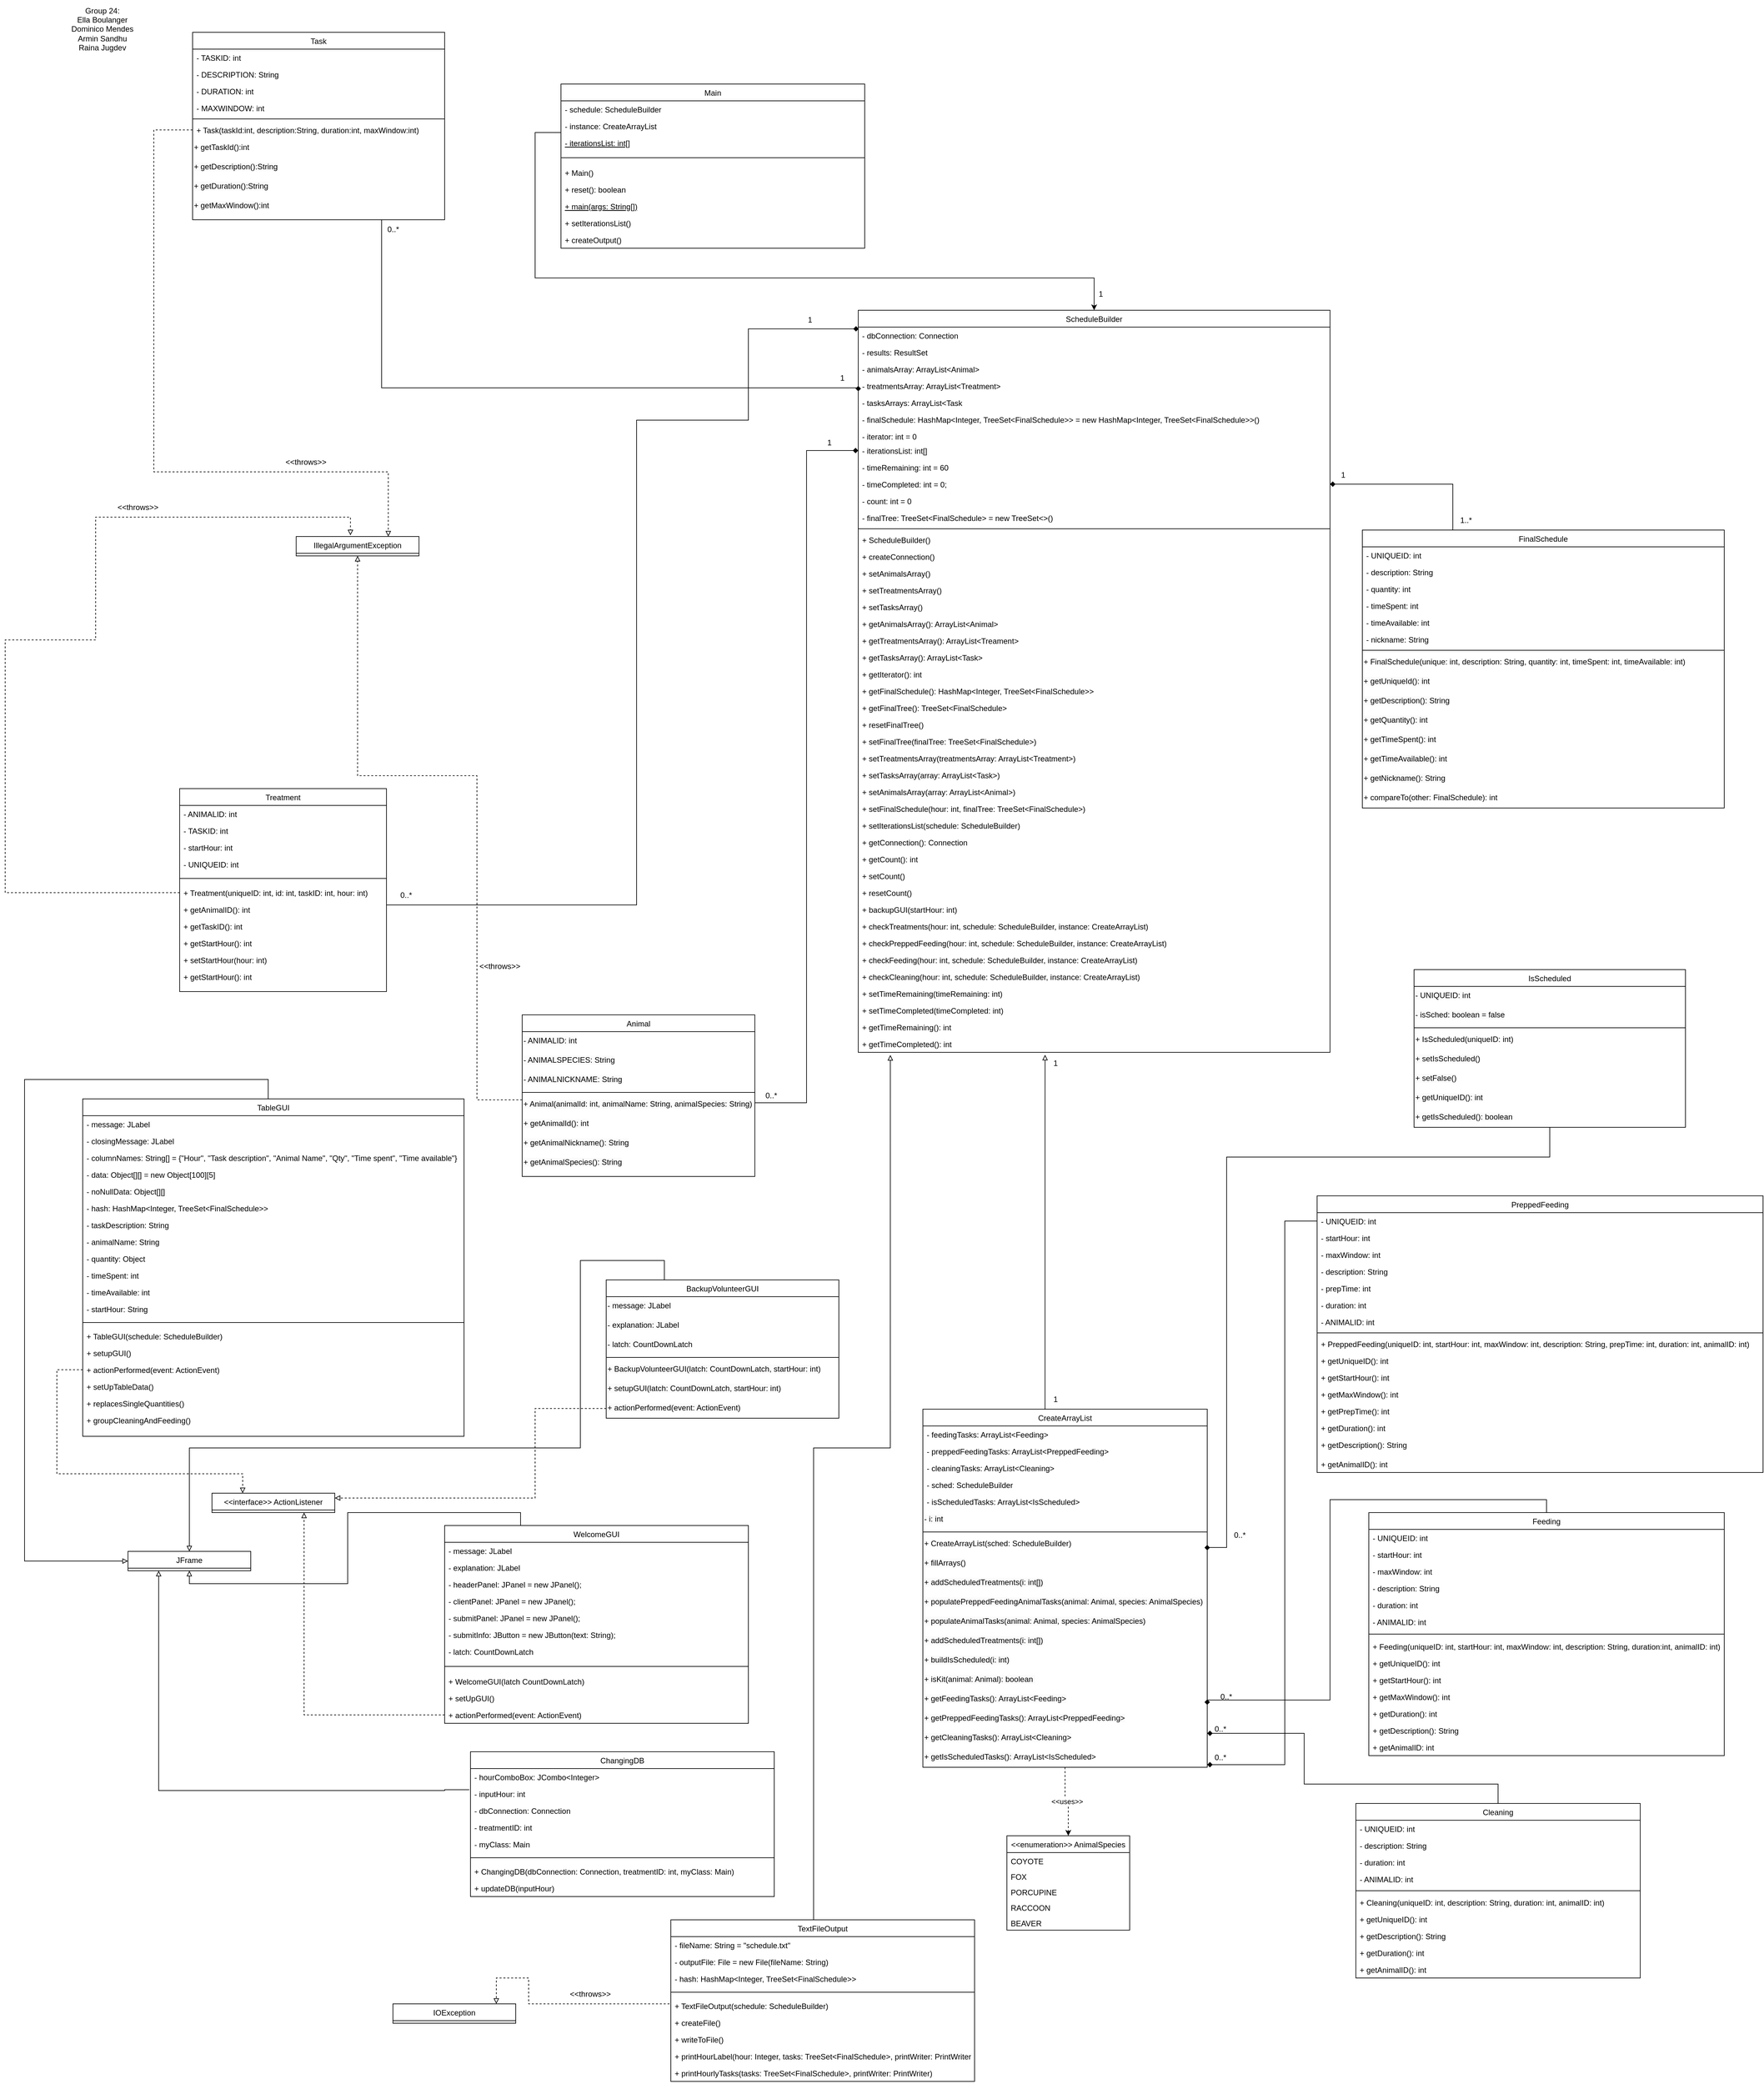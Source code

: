 <mxfile version="21.1.2" type="github">
  <diagram id="C5RBs43oDa-KdzZeNtuy" name="Page-1">
    <mxGraphModel dx="2236.7" dy="1863.9" grid="1" gridSize="10" guides="1" tooltips="1" connect="1" arrows="1" fold="1" page="1" pageScale="1.1" pageWidth="827" pageHeight="1169" math="0" shadow="0">
      <root>
        <mxCell id="WIyWlLk6GJQsqaUBKTNV-0" />
        <mxCell id="WIyWlLk6GJQsqaUBKTNV-1" parent="WIyWlLk6GJQsqaUBKTNV-0" />
        <mxCell id="BmRrMfVjM_n0ah_O7A9h-207" style="edgeStyle=orthogonalEdgeStyle;rounded=0;orthogonalLoop=1;jettySize=auto;html=1;exitX=1;exitY=0.5;exitDx=0;exitDy=0;entryX=0.001;entryY=0.025;entryDx=0;entryDy=0;entryPerimeter=0;startArrow=none;startFill=0;endArrow=diamond;endFill=1;" parent="WIyWlLk6GJQsqaUBKTNV-1" source="ZW0RrzrD-icC0tRyj8_A-36" target="Im31BLlLx__QWMxb9MLK-0" edge="1">
          <mxGeometry relative="1" as="geometry">
            <mxPoint x="1225" y="581" as="targetPoint" />
            <Array as="points">
              <mxPoint x="500" y="440" />
              <mxPoint x="887" y="440" />
              <mxPoint x="887" y="-310" />
              <mxPoint x="1060" y="-310" />
              <mxPoint x="1060" y="-451" />
            </Array>
          </mxGeometry>
        </mxCell>
        <mxCell id="ZW0RrzrD-icC0tRyj8_A-36" value="Treatment" style="swimlane;fontStyle=0;align=center;verticalAlign=top;childLayout=stackLayout;horizontal=1;startSize=26;horizontalStack=0;resizeParent=1;resizeLast=0;collapsible=1;marginBottom=0;rounded=0;shadow=0;strokeWidth=1;" parent="WIyWlLk6GJQsqaUBKTNV-1" vertex="1">
          <mxGeometry x="180" y="260" width="320" height="314" as="geometry">
            <mxRectangle x="230" y="140" width="160" height="26" as="alternateBounds" />
          </mxGeometry>
        </mxCell>
        <mxCell id="ZW0RrzrD-icC0tRyj8_A-37" value="- ANIMALID: int" style="text;align=left;verticalAlign=top;spacingLeft=4;spacingRight=4;overflow=hidden;rotatable=0;points=[[0,0.5],[1,0.5]];portConstraint=eastwest;" parent="ZW0RrzrD-icC0tRyj8_A-36" vertex="1">
          <mxGeometry y="26" width="320" height="26" as="geometry" />
        </mxCell>
        <mxCell id="ZW0RrzrD-icC0tRyj8_A-38" value="- TASKID: int" style="text;align=left;verticalAlign=top;spacingLeft=4;spacingRight=4;overflow=hidden;rotatable=0;points=[[0,0.5],[1,0.5]];portConstraint=eastwest;" parent="ZW0RrzrD-icC0tRyj8_A-36" vertex="1">
          <mxGeometry y="52" width="320" height="26" as="geometry" />
        </mxCell>
        <mxCell id="ZW0RrzrD-icC0tRyj8_A-39" value="- startHour: int" style="text;align=left;verticalAlign=top;spacingLeft=4;spacingRight=4;overflow=hidden;rotatable=0;points=[[0,0.5],[1,0.5]];portConstraint=eastwest;" parent="ZW0RrzrD-icC0tRyj8_A-36" vertex="1">
          <mxGeometry y="78" width="320" height="26" as="geometry" />
        </mxCell>
        <mxCell id="ZW0RrzrD-icC0tRyj8_A-41" value="- UNIQUEID: int" style="text;align=left;verticalAlign=top;spacingLeft=4;spacingRight=4;overflow=hidden;rotatable=0;points=[[0,0.5],[1,0.5]];portConstraint=eastwest;" parent="ZW0RrzrD-icC0tRyj8_A-36" vertex="1">
          <mxGeometry y="104" width="320" height="26" as="geometry" />
        </mxCell>
        <mxCell id="ZW0RrzrD-icC0tRyj8_A-40" value="" style="line;html=1;strokeWidth=1;align=left;verticalAlign=middle;spacingTop=-1;spacingLeft=3;spacingRight=3;rotatable=0;labelPosition=right;points=[];portConstraint=eastwest;" parent="ZW0RrzrD-icC0tRyj8_A-36" vertex="1">
          <mxGeometry y="130" width="320" height="18" as="geometry" />
        </mxCell>
        <mxCell id="ZW0RrzrD-icC0tRyj8_A-42" value="+ Treatment(uniqueID: int, id: int, taskID: int, hour: int)" style="text;align=left;verticalAlign=top;spacingLeft=4;spacingRight=4;overflow=hidden;rotatable=0;points=[[0,0.5],[1,0.5]];portConstraint=eastwest;" parent="ZW0RrzrD-icC0tRyj8_A-36" vertex="1">
          <mxGeometry y="148" width="320" height="26" as="geometry" />
        </mxCell>
        <mxCell id="ZW0RrzrD-icC0tRyj8_A-43" value="+ getAnimalID(): int" style="text;align=left;verticalAlign=top;spacingLeft=4;spacingRight=4;overflow=hidden;rotatable=0;points=[[0,0.5],[1,0.5]];portConstraint=eastwest;" parent="ZW0RrzrD-icC0tRyj8_A-36" vertex="1">
          <mxGeometry y="174" width="320" height="26" as="geometry" />
        </mxCell>
        <mxCell id="ZW0RrzrD-icC0tRyj8_A-44" value="+ getTaskID(): int" style="text;align=left;verticalAlign=top;spacingLeft=4;spacingRight=4;overflow=hidden;rotatable=0;points=[[0,0.5],[1,0.5]];portConstraint=eastwest;" parent="ZW0RrzrD-icC0tRyj8_A-36" vertex="1">
          <mxGeometry y="200" width="320" height="26" as="geometry" />
        </mxCell>
        <mxCell id="BmRrMfVjM_n0ah_O7A9h-30" value="+ getStartHour(): int" style="text;align=left;verticalAlign=top;spacingLeft=4;spacingRight=4;overflow=hidden;rotatable=0;points=[[0,0.5],[1,0.5]];portConstraint=eastwest;" parent="ZW0RrzrD-icC0tRyj8_A-36" vertex="1">
          <mxGeometry y="226" width="320" height="26" as="geometry" />
        </mxCell>
        <mxCell id="BmRrMfVjM_n0ah_O7A9h-31" value="+ setStartHour(hour: int)" style="text;align=left;verticalAlign=top;spacingLeft=4;spacingRight=4;overflow=hidden;rotatable=0;points=[[0,0.5],[1,0.5]];portConstraint=eastwest;" parent="ZW0RrzrD-icC0tRyj8_A-36" vertex="1">
          <mxGeometry y="252" width="320" height="26" as="geometry" />
        </mxCell>
        <mxCell id="DvqipxMjxQ-EQghNANcc-47" value="+ getStartHour(): int" style="text;align=left;verticalAlign=top;spacingLeft=4;spacingRight=4;overflow=hidden;rotatable=0;points=[[0,0.5],[1,0.5]];portConstraint=eastwest;" parent="ZW0RrzrD-icC0tRyj8_A-36" vertex="1">
          <mxGeometry y="278" width="320" height="26" as="geometry" />
        </mxCell>
        <mxCell id="MWhVOauzqkZ6uhxggD3B-0" value="&lt;&lt;enumeration&gt;&gt; AnimalSpecies" style="swimlane;fontStyle=0;align=center;verticalAlign=top;childLayout=stackLayout;horizontal=1;startSize=26;horizontalStack=0;resizeParent=1;resizeLast=0;collapsible=1;marginBottom=0;rounded=0;shadow=0;strokeWidth=1;" parent="WIyWlLk6GJQsqaUBKTNV-1" vertex="1">
          <mxGeometry x="1460" y="1880" width="190" height="146" as="geometry">
            <mxRectangle x="230" y="140" width="160" height="26" as="alternateBounds" />
          </mxGeometry>
        </mxCell>
        <mxCell id="MWhVOauzqkZ6uhxggD3B-1" value="COYOTE" style="text;align=left;verticalAlign=top;spacingLeft=4;spacingRight=4;overflow=hidden;rotatable=0;points=[[0,0.5],[1,0.5]];portConstraint=eastwest;" parent="MWhVOauzqkZ6uhxggD3B-0" vertex="1">
          <mxGeometry y="26" width="190" height="24" as="geometry" />
        </mxCell>
        <mxCell id="MWhVOauzqkZ6uhxggD3B-2" value="FOX" style="text;align=left;verticalAlign=top;spacingLeft=4;spacingRight=4;overflow=hidden;rotatable=0;points=[[0,0.5],[1,0.5]];portConstraint=eastwest;" parent="MWhVOauzqkZ6uhxggD3B-0" vertex="1">
          <mxGeometry y="50" width="190" height="24" as="geometry" />
        </mxCell>
        <mxCell id="MWhVOauzqkZ6uhxggD3B-3" value="PORCUPINE" style="text;align=left;verticalAlign=top;spacingLeft=4;spacingRight=4;overflow=hidden;rotatable=0;points=[[0,0.5],[1,0.5]];portConstraint=eastwest;" parent="MWhVOauzqkZ6uhxggD3B-0" vertex="1">
          <mxGeometry y="74" width="190" height="24" as="geometry" />
        </mxCell>
        <mxCell id="MWhVOauzqkZ6uhxggD3B-4" value="RACCOON" style="text;align=left;verticalAlign=top;spacingLeft=4;spacingRight=4;overflow=hidden;rotatable=0;points=[[0,0.5],[1,0.5]];portConstraint=eastwest;" parent="MWhVOauzqkZ6uhxggD3B-0" vertex="1">
          <mxGeometry y="98" width="190" height="24" as="geometry" />
        </mxCell>
        <mxCell id="MWhVOauzqkZ6uhxggD3B-5" value="BEAVER" style="text;align=left;verticalAlign=top;spacingLeft=4;spacingRight=4;overflow=hidden;rotatable=0;points=[[0,0.5],[1,0.5]];portConstraint=eastwest;" parent="MWhVOauzqkZ6uhxggD3B-0" vertex="1">
          <mxGeometry y="122" width="190" height="24" as="geometry" />
        </mxCell>
        <mxCell id="BmRrMfVjM_n0ah_O7A9h-206" style="edgeStyle=orthogonalEdgeStyle;rounded=0;orthogonalLoop=1;jettySize=auto;html=1;exitX=0.75;exitY=1;exitDx=0;exitDy=0;endArrow=diamond;endFill=1;entryX=0;entryY=0.5;entryDx=0;entryDy=0;" parent="WIyWlLk6GJQsqaUBKTNV-1" source="wYJPWy9gco-9xSvVVbpw-0" target="Im31BLlLx__QWMxb9MLK-11" edge="1">
          <mxGeometry relative="1" as="geometry">
            <mxPoint x="1160" y="460" as="targetPoint" />
            <Array as="points">
              <mxPoint x="493" y="-360" />
              <mxPoint x="1230" y="-360" />
            </Array>
          </mxGeometry>
        </mxCell>
        <mxCell id="wYJPWy9gco-9xSvVVbpw-0" value="Task" style="swimlane;fontStyle=0;align=center;verticalAlign=top;childLayout=stackLayout;horizontal=1;startSize=26;horizontalStack=0;resizeParent=1;resizeLast=0;collapsible=1;marginBottom=0;rounded=0;shadow=0;strokeWidth=1;" parent="WIyWlLk6GJQsqaUBKTNV-1" vertex="1">
          <mxGeometry x="200.0" y="-910" width="390" height="290" as="geometry">
            <mxRectangle x="340" y="380" width="170" height="26" as="alternateBounds" />
          </mxGeometry>
        </mxCell>
        <mxCell id="2jZy0U7wywk8r4YD3ioU-0" value="- TASKID: int" style="text;align=left;verticalAlign=top;spacingLeft=4;spacingRight=4;overflow=hidden;rotatable=0;points=[[0,0.5],[1,0.5]];portConstraint=eastwest;" parent="wYJPWy9gco-9xSvVVbpw-0" vertex="1">
          <mxGeometry y="26" width="390" height="26" as="geometry" />
        </mxCell>
        <mxCell id="2jZy0U7wywk8r4YD3ioU-1" value="- DESCRIPTION: String" style="text;align=left;verticalAlign=top;spacingLeft=4;spacingRight=4;overflow=hidden;rotatable=0;points=[[0,0.5],[1,0.5]];portConstraint=eastwest;" parent="wYJPWy9gco-9xSvVVbpw-0" vertex="1">
          <mxGeometry y="52" width="390" height="26" as="geometry" />
        </mxCell>
        <mxCell id="2jZy0U7wywk8r4YD3ioU-2" value="- DURATION: int" style="text;align=left;verticalAlign=top;spacingLeft=4;spacingRight=4;overflow=hidden;rotatable=0;points=[[0,0.5],[1,0.5]];portConstraint=eastwest;" parent="wYJPWy9gco-9xSvVVbpw-0" vertex="1">
          <mxGeometry y="78" width="390" height="26" as="geometry" />
        </mxCell>
        <mxCell id="2jZy0U7wywk8r4YD3ioU-3" value="- MAXWINDOW: int" style="text;align=left;verticalAlign=top;spacingLeft=4;spacingRight=4;overflow=hidden;rotatable=0;points=[[0,0.5],[1,0.5]];portConstraint=eastwest;" parent="wYJPWy9gco-9xSvVVbpw-0" vertex="1">
          <mxGeometry y="104" width="390" height="26" as="geometry" />
        </mxCell>
        <mxCell id="wYJPWy9gco-9xSvVVbpw-2" value="" style="line;html=1;strokeWidth=1;align=left;verticalAlign=middle;spacingTop=-1;spacingLeft=3;spacingRight=3;rotatable=0;labelPosition=right;points=[];portConstraint=eastwest;" parent="wYJPWy9gco-9xSvVVbpw-0" vertex="1">
          <mxGeometry y="130" width="390" height="8" as="geometry" />
        </mxCell>
        <mxCell id="2jZy0U7wywk8r4YD3ioU-5" value="+ Task(taskId:int, description:String, duration:int, maxWindow:int)" style="text;align=left;verticalAlign=top;spacingLeft=4;spacingRight=4;overflow=hidden;rotatable=0;points=[[0,0.5],[1,0.5]];portConstraint=eastwest;" parent="wYJPWy9gco-9xSvVVbpw-0" vertex="1">
          <mxGeometry y="138" width="390" height="26" as="geometry" />
        </mxCell>
        <mxCell id="2jZy0U7wywk8r4YD3ioU-6" value="+ getTaskId():int" style="text;whiteSpace=wrap;html=1;" parent="wYJPWy9gco-9xSvVVbpw-0" vertex="1">
          <mxGeometry y="164" width="390" height="30" as="geometry" />
        </mxCell>
        <mxCell id="2jZy0U7wywk8r4YD3ioU-7" value="&lt;meta charset=&quot;utf-8&quot;&gt;&lt;span style=&quot;color: rgb(0, 0, 0); font-family: Helvetica; font-size: 12px; font-style: normal; font-variant-ligatures: normal; font-variant-caps: normal; font-weight: 400; letter-spacing: normal; orphans: 2; text-align: left; text-indent: 0px; text-transform: none; widows: 2; word-spacing: 0px; -webkit-text-stroke-width: 0px; background-color: rgb(251, 251, 251); text-decoration-thickness: initial; text-decoration-style: initial; text-decoration-color: initial; float: none; display: inline !important;&quot;&gt;+ getDescription():String&lt;/span&gt;&lt;br style=&quot;border-color: var(--border-color); color: rgb(0, 0, 0); font-family: Helvetica; font-size: 12px; font-style: normal; font-variant-ligatures: normal; font-variant-caps: normal; font-weight: 400; letter-spacing: normal; orphans: 2; text-align: left; text-indent: 0px; text-transform: none; widows: 2; word-spacing: 0px; -webkit-text-stroke-width: 0px; background-color: rgb(251, 251, 251); text-decoration-thickness: initial; text-decoration-style: initial; text-decoration-color: initial;&quot;&gt;" style="text;whiteSpace=wrap;html=1;" parent="wYJPWy9gco-9xSvVVbpw-0" vertex="1">
          <mxGeometry y="194" width="390" height="30" as="geometry" />
        </mxCell>
        <mxCell id="2jZy0U7wywk8r4YD3ioU-8" value="&lt;meta charset=&quot;utf-8&quot;&gt;&lt;span style=&quot;color: rgb(0, 0, 0); font-family: Helvetica; font-size: 12px; font-style: normal; font-variant-ligatures: normal; font-variant-caps: normal; font-weight: 400; letter-spacing: normal; orphans: 2; text-align: left; text-indent: 0px; text-transform: none; widows: 2; word-spacing: 0px; -webkit-text-stroke-width: 0px; background-color: rgb(251, 251, 251); text-decoration-thickness: initial; text-decoration-style: initial; text-decoration-color: initial; float: none; display: inline !important;&quot;&gt;+ getDuration():String&lt;/span&gt;&lt;br style=&quot;border-color: var(--border-color); color: rgb(0, 0, 0); font-family: Helvetica; font-size: 12px; font-style: normal; font-variant-ligatures: normal; font-variant-caps: normal; font-weight: 400; letter-spacing: normal; orphans: 2; text-align: left; text-indent: 0px; text-transform: none; widows: 2; word-spacing: 0px; -webkit-text-stroke-width: 0px; background-color: rgb(251, 251, 251); text-decoration-thickness: initial; text-decoration-style: initial; text-decoration-color: initial;&quot;&gt;" style="text;whiteSpace=wrap;html=1;" parent="wYJPWy9gco-9xSvVVbpw-0" vertex="1">
          <mxGeometry y="224" width="390" height="30" as="geometry" />
        </mxCell>
        <mxCell id="2jZy0U7wywk8r4YD3ioU-9" value="&lt;meta charset=&quot;utf-8&quot;&gt;&lt;span style=&quot;color: rgb(0, 0, 0); font-family: Helvetica; font-size: 12px; font-style: normal; font-variant-ligatures: normal; font-variant-caps: normal; font-weight: 400; letter-spacing: normal; orphans: 2; text-align: left; text-indent: 0px; text-transform: none; widows: 2; word-spacing: 0px; -webkit-text-stroke-width: 0px; background-color: rgb(251, 251, 251); text-decoration-thickness: initial; text-decoration-style: initial; text-decoration-color: initial; float: none; display: inline !important;&quot;&gt;+ getMaxWindow():int&lt;/span&gt;&lt;br style=&quot;border-color: var(--border-color); color: rgb(0, 0, 0); font-family: Helvetica; font-size: 12px; font-style: normal; font-variant-ligatures: normal; font-variant-caps: normal; font-weight: 400; letter-spacing: normal; orphans: 2; text-align: left; text-indent: 0px; text-transform: none; widows: 2; word-spacing: 0px; -webkit-text-stroke-width: 0px; background-color: rgb(251, 251, 251); text-decoration-thickness: initial; text-decoration-style: initial; text-decoration-color: initial;&quot;&gt;" style="text;whiteSpace=wrap;html=1;" parent="wYJPWy9gco-9xSvVVbpw-0" vertex="1">
          <mxGeometry y="254" width="390" height="30" as="geometry" />
        </mxCell>
        <mxCell id="wYJPWy9gco-9xSvVVbpw-4" value="Animal" style="swimlane;fontStyle=0;align=center;verticalAlign=top;childLayout=stackLayout;horizontal=1;startSize=26;horizontalStack=0;resizeParent=1;resizeLast=0;collapsible=1;marginBottom=0;rounded=0;shadow=0;strokeWidth=1;" parent="WIyWlLk6GJQsqaUBKTNV-1" vertex="1">
          <mxGeometry x="710" y="610" width="360" height="250" as="geometry">
            <mxRectangle x="340" y="380" width="170" height="26" as="alternateBounds" />
          </mxGeometry>
        </mxCell>
        <mxCell id="2jZy0U7wywk8r4YD3ioU-12" value="&lt;span style=&quot;color: rgb(0, 0, 0); font-family: Helvetica; font-size: 12px; font-style: normal; font-variant-ligatures: normal; font-variant-caps: normal; font-weight: 400; letter-spacing: normal; orphans: 2; text-align: left; text-indent: 0px; text-transform: none; widows: 2; word-spacing: 0px; -webkit-text-stroke-width: 0px; background-color: rgb(251, 251, 251); text-decoration-thickness: initial; text-decoration-style: initial; text-decoration-color: initial; float: none; display: inline !important;&quot;&gt;- ANIMALID: int&lt;/span&gt;" style="text;whiteSpace=wrap;html=1;" parent="wYJPWy9gco-9xSvVVbpw-4" vertex="1">
          <mxGeometry y="26" width="360" height="30" as="geometry" />
        </mxCell>
        <mxCell id="2jZy0U7wywk8r4YD3ioU-14" value="&lt;span style=&quot;color: rgb(0, 0, 0); font-family: Helvetica; font-size: 12px; font-style: normal; font-variant-ligatures: normal; font-variant-caps: normal; font-weight: 400; letter-spacing: normal; orphans: 2; text-align: left; text-indent: 0px; text-transform: none; widows: 2; word-spacing: 0px; -webkit-text-stroke-width: 0px; background-color: rgb(251, 251, 251); text-decoration-thickness: initial; text-decoration-style: initial; text-decoration-color: initial; float: none; display: inline !important;&quot;&gt;- ANIMALSPECIES: String&lt;/span&gt;" style="text;whiteSpace=wrap;html=1;" parent="wYJPWy9gco-9xSvVVbpw-4" vertex="1">
          <mxGeometry y="56" width="360" height="30" as="geometry" />
        </mxCell>
        <mxCell id="2jZy0U7wywk8r4YD3ioU-13" value="&lt;span style=&quot;color: rgb(0, 0, 0); font-family: Helvetica; font-size: 12px; font-style: normal; font-variant-ligatures: normal; font-variant-caps: normal; font-weight: 400; letter-spacing: normal; orphans: 2; text-align: left; text-indent: 0px; text-transform: none; widows: 2; word-spacing: 0px; -webkit-text-stroke-width: 0px; background-color: rgb(251, 251, 251); text-decoration-thickness: initial; text-decoration-style: initial; text-decoration-color: initial; float: none; display: inline !important;&quot;&gt;- ANIMALNICKNAME: String&lt;/span&gt;" style="text;whiteSpace=wrap;html=1;" parent="wYJPWy9gco-9xSvVVbpw-4" vertex="1">
          <mxGeometry y="86" width="360" height="30" as="geometry" />
        </mxCell>
        <mxCell id="wYJPWy9gco-9xSvVVbpw-6" value="" style="line;html=1;strokeWidth=1;align=left;verticalAlign=middle;spacingTop=-1;spacingLeft=3;spacingRight=3;rotatable=0;labelPosition=right;points=[];portConstraint=eastwest;" parent="wYJPWy9gco-9xSvVVbpw-4" vertex="1">
          <mxGeometry y="116" width="360" height="8" as="geometry" />
        </mxCell>
        <mxCell id="2jZy0U7wywk8r4YD3ioU-16" value="&lt;span style=&quot;color: rgb(0, 0, 0); font-family: Helvetica; font-size: 12px; font-style: normal; font-variant-ligatures: normal; font-variant-caps: normal; font-weight: 400; letter-spacing: normal; orphans: 2; text-align: left; text-indent: 0px; text-transform: none; widows: 2; word-spacing: 0px; -webkit-text-stroke-width: 0px; background-color: rgb(251, 251, 251); text-decoration-thickness: initial; text-decoration-style: initial; text-decoration-color: initial; float: none; display: inline !important;&quot;&gt;+ Animal(animalId: int, animalName: String, animalSpecies: String)&lt;/span&gt;" style="text;whiteSpace=wrap;html=1;" parent="wYJPWy9gco-9xSvVVbpw-4" vertex="1">
          <mxGeometry y="124" width="360" height="30" as="geometry" />
        </mxCell>
        <mxCell id="2jZy0U7wywk8r4YD3ioU-19" value="&lt;span style=&quot;color: rgb(0, 0, 0); font-family: Helvetica; font-size: 12px; font-style: normal; font-variant-ligatures: normal; font-variant-caps: normal; font-weight: 400; letter-spacing: normal; orphans: 2; text-align: left; text-indent: 0px; text-transform: none; widows: 2; word-spacing: 0px; -webkit-text-stroke-width: 0px; background-color: rgb(251, 251, 251); text-decoration-thickness: initial; text-decoration-style: initial; text-decoration-color: initial; float: none; display: inline !important;&quot;&gt;+ getAnimalId(): int&lt;/span&gt;" style="text;whiteSpace=wrap;html=1;" parent="wYJPWy9gco-9xSvVVbpw-4" vertex="1">
          <mxGeometry y="154" width="360" height="30" as="geometry" />
        </mxCell>
        <mxCell id="2jZy0U7wywk8r4YD3ioU-20" value="&lt;span style=&quot;color: rgb(0, 0, 0); font-family: Helvetica; font-size: 12px; font-style: normal; font-variant-ligatures: normal; font-variant-caps: normal; font-weight: 400; letter-spacing: normal; orphans: 2; text-align: left; text-indent: 0px; text-transform: none; widows: 2; word-spacing: 0px; -webkit-text-stroke-width: 0px; background-color: rgb(251, 251, 251); text-decoration-thickness: initial; text-decoration-style: initial; text-decoration-color: initial; float: none; display: inline !important;&quot;&gt;+ getAnimalNickname(): String&lt;/span&gt;" style="text;whiteSpace=wrap;html=1;" parent="wYJPWy9gco-9xSvVVbpw-4" vertex="1">
          <mxGeometry y="184" width="360" height="30" as="geometry" />
        </mxCell>
        <mxCell id="2jZy0U7wywk8r4YD3ioU-18" value="&lt;span style=&quot;color: rgb(0, 0, 0); font-family: Helvetica; font-size: 12px; font-style: normal; font-variant-ligatures: normal; font-variant-caps: normal; font-weight: 400; letter-spacing: normal; orphans: 2; text-align: left; text-indent: 0px; text-transform: none; widows: 2; word-spacing: 0px; -webkit-text-stroke-width: 0px; background-color: rgb(251, 251, 251); text-decoration-thickness: initial; text-decoration-style: initial; text-decoration-color: initial; float: none; display: inline !important;&quot;&gt;+ getAnimalSpecies(): String&lt;/span&gt;" style="text;whiteSpace=wrap;html=1;" parent="wYJPWy9gco-9xSvVVbpw-4" vertex="1">
          <mxGeometry y="214" width="360" height="30" as="geometry" />
        </mxCell>
        <mxCell id="Im31BLlLx__QWMxb9MLK-0" value="ScheduleBuilder" style="swimlane;fontStyle=0;align=center;verticalAlign=top;childLayout=stackLayout;horizontal=1;startSize=26;horizontalStack=0;resizeParent=1;resizeLast=0;collapsible=1;marginBottom=0;rounded=0;shadow=0;strokeWidth=1;" parent="WIyWlLk6GJQsqaUBKTNV-1" vertex="1">
          <mxGeometry x="1230" y="-480" width="730" height="1148" as="geometry">
            <mxRectangle x="230" y="140" width="160" height="26" as="alternateBounds" />
          </mxGeometry>
        </mxCell>
        <mxCell id="DvqipxMjxQ-EQghNANcc-2" value="- dbConnection: Connection" style="text;align=left;verticalAlign=top;spacingLeft=4;spacingRight=4;overflow=hidden;rotatable=0;points=[[0,0.5],[1,0.5]];portConstraint=eastwest;" parent="Im31BLlLx__QWMxb9MLK-0" vertex="1">
          <mxGeometry y="26" width="730" height="26" as="geometry" />
        </mxCell>
        <mxCell id="DvqipxMjxQ-EQghNANcc-3" value="- results: ResultSet" style="text;align=left;verticalAlign=top;spacingLeft=4;spacingRight=4;overflow=hidden;rotatable=0;points=[[0,0.5],[1,0.5]];portConstraint=eastwest;" parent="Im31BLlLx__QWMxb9MLK-0" vertex="1">
          <mxGeometry y="52" width="730" height="26" as="geometry" />
        </mxCell>
        <mxCell id="Im31BLlLx__QWMxb9MLK-9" value="- animalsArray: ArrayList&lt;Animal&gt;" style="text;align=left;verticalAlign=top;spacingLeft=4;spacingRight=4;overflow=hidden;rotatable=0;points=[[0,0.5],[1,0.5]];portConstraint=eastwest;" parent="Im31BLlLx__QWMxb9MLK-0" vertex="1">
          <mxGeometry y="78" width="730" height="26" as="geometry" />
        </mxCell>
        <mxCell id="Im31BLlLx__QWMxb9MLK-11" value="- treatmentsArray: ArrayList&lt;Treatment&gt;" style="text;align=left;verticalAlign=top;spacingLeft=4;spacingRight=4;overflow=hidden;rotatable=0;points=[[0,0.5],[1,0.5]];portConstraint=eastwest;" parent="Im31BLlLx__QWMxb9MLK-0" vertex="1">
          <mxGeometry y="104" width="730" height="26" as="geometry" />
        </mxCell>
        <mxCell id="Im31BLlLx__QWMxb9MLK-12" value="- tasksArrays: ArrayList&lt;Task" style="text;align=left;verticalAlign=top;spacingLeft=4;spacingRight=4;overflow=hidden;rotatable=0;points=[[0,0.5],[1,0.5]];portConstraint=eastwest;" parent="Im31BLlLx__QWMxb9MLK-0" vertex="1">
          <mxGeometry y="130" width="730" height="26" as="geometry" />
        </mxCell>
        <mxCell id="Im31BLlLx__QWMxb9MLK-10" value="- finalSchedule: HashMap&lt;Integer, TreeSet&lt;FinalSchedule&gt;&gt; = new HashMap&lt;Integer, TreeSet&lt;FinalSchedule&gt;&gt;()" style="text;align=left;verticalAlign=top;spacingLeft=4;spacingRight=4;overflow=hidden;rotatable=0;points=[[0,0.5],[1,0.5]];portConstraint=eastwest;" parent="Im31BLlLx__QWMxb9MLK-0" vertex="1">
          <mxGeometry y="156" width="730" height="26" as="geometry" />
        </mxCell>
        <mxCell id="Im31BLlLx__QWMxb9MLK-4" value="- iterator: int = 0" style="text;align=left;verticalAlign=top;spacingLeft=4;spacingRight=4;overflow=hidden;rotatable=0;points=[[0,0.5],[1,0.5]];portConstraint=eastwest;" parent="Im31BLlLx__QWMxb9MLK-0" vertex="1">
          <mxGeometry y="182" width="730" height="22" as="geometry" />
        </mxCell>
        <mxCell id="Im31BLlLx__QWMxb9MLK-3" value="- iterationsList: int[]" style="text;align=left;verticalAlign=top;spacingLeft=4;spacingRight=4;overflow=hidden;rotatable=0;points=[[0,0.5],[1,0.5]];portConstraint=eastwest;" parent="Im31BLlLx__QWMxb9MLK-0" vertex="1">
          <mxGeometry y="204" width="730" height="26" as="geometry" />
        </mxCell>
        <mxCell id="Im31BLlLx__QWMxb9MLK-5" value="- timeRemaining: int = 60" style="text;align=left;verticalAlign=top;spacingLeft=4;spacingRight=4;overflow=hidden;rotatable=0;points=[[0,0.5],[1,0.5]];portConstraint=eastwest;" parent="Im31BLlLx__QWMxb9MLK-0" vertex="1">
          <mxGeometry y="230" width="730" height="26" as="geometry" />
        </mxCell>
        <mxCell id="Im31BLlLx__QWMxb9MLK-6" value="- timeCompleted: int = 0;" style="text;align=left;verticalAlign=top;spacingLeft=4;spacingRight=4;overflow=hidden;rotatable=0;points=[[0,0.5],[1,0.5]];portConstraint=eastwest;" parent="Im31BLlLx__QWMxb9MLK-0" vertex="1">
          <mxGeometry y="256" width="730" height="26" as="geometry" />
        </mxCell>
        <mxCell id="DvqipxMjxQ-EQghNANcc-4" value="- count: int = 0" style="text;align=left;verticalAlign=top;spacingLeft=4;spacingRight=4;overflow=hidden;rotatable=0;points=[[0,0.5],[1,0.5]];portConstraint=eastwest;" parent="Im31BLlLx__QWMxb9MLK-0" vertex="1">
          <mxGeometry y="282" width="730" height="26" as="geometry" />
        </mxCell>
        <mxCell id="Im31BLlLx__QWMxb9MLK-13" value="- finalTree: TreeSet&lt;FinalSchedule&gt; = new TreeSet&lt;&gt;()" style="text;align=left;verticalAlign=top;spacingLeft=4;spacingRight=4;overflow=hidden;rotatable=0;points=[[0,0.5],[1,0.5]];portConstraint=eastwest;" parent="Im31BLlLx__QWMxb9MLK-0" vertex="1">
          <mxGeometry y="308" width="730" height="26" as="geometry" />
        </mxCell>
        <mxCell id="Im31BLlLx__QWMxb9MLK-2" value="" style="line;html=1;strokeWidth=1;align=left;verticalAlign=middle;spacingTop=-1;spacingLeft=3;spacingRight=3;rotatable=0;labelPosition=right;points=[];portConstraint=eastwest;" parent="Im31BLlLx__QWMxb9MLK-0" vertex="1">
          <mxGeometry y="334" width="730" height="8" as="geometry" />
        </mxCell>
        <mxCell id="Im31BLlLx__QWMxb9MLK-14" value="+ ScheduleBuilder()" style="text;align=left;verticalAlign=top;spacingLeft=4;spacingRight=4;overflow=hidden;rotatable=0;points=[[0,0.5],[1,0.5]];portConstraint=eastwest;" parent="Im31BLlLx__QWMxb9MLK-0" vertex="1">
          <mxGeometry y="342" width="730" height="26" as="geometry" />
        </mxCell>
        <mxCell id="DvqipxMjxQ-EQghNANcc-5" value="+ createConnection()" style="text;align=left;verticalAlign=top;spacingLeft=4;spacingRight=4;overflow=hidden;rotatable=0;points=[[0,0.5],[1,0.5]];portConstraint=eastwest;" parent="Im31BLlLx__QWMxb9MLK-0" vertex="1">
          <mxGeometry y="368" width="730" height="26" as="geometry" />
        </mxCell>
        <mxCell id="Im31BLlLx__QWMxb9MLK-15" value="+ setAnimalsArray()" style="text;align=left;verticalAlign=top;spacingLeft=4;spacingRight=4;overflow=hidden;rotatable=0;points=[[0,0.5],[1,0.5]];portConstraint=eastwest;" parent="Im31BLlLx__QWMxb9MLK-0" vertex="1">
          <mxGeometry y="394" width="730" height="26" as="geometry" />
        </mxCell>
        <mxCell id="Im31BLlLx__QWMxb9MLK-16" value="+ setTreatmentsArray()" style="text;align=left;verticalAlign=top;spacingLeft=4;spacingRight=4;overflow=hidden;rotatable=0;points=[[0,0.5],[1,0.5]];portConstraint=eastwest;" parent="Im31BLlLx__QWMxb9MLK-0" vertex="1">
          <mxGeometry y="420" width="730" height="26" as="geometry" />
        </mxCell>
        <mxCell id="DvqipxMjxQ-EQghNANcc-6" value="+ setTasksArray()" style="text;align=left;verticalAlign=top;spacingLeft=4;spacingRight=4;overflow=hidden;rotatable=0;points=[[0,0.5],[1,0.5]];portConstraint=eastwest;" parent="Im31BLlLx__QWMxb9MLK-0" vertex="1">
          <mxGeometry y="446" width="730" height="26" as="geometry" />
        </mxCell>
        <mxCell id="BmRrMfVjM_n0ah_O7A9h-128" value="+ getAnimalsArray(): ArrayList&lt;Animal&gt;" style="text;align=left;verticalAlign=top;spacingLeft=4;spacingRight=4;overflow=hidden;rotatable=0;points=[[0,0.5],[1,0.5]];portConstraint=eastwest;" parent="Im31BLlLx__QWMxb9MLK-0" vertex="1">
          <mxGeometry y="472" width="730" height="26" as="geometry" />
        </mxCell>
        <mxCell id="BmRrMfVjM_n0ah_O7A9h-130" value="+ getTreatmentsArray(): ArrayList&lt;Treament&gt;" style="text;align=left;verticalAlign=top;spacingLeft=4;spacingRight=4;overflow=hidden;rotatable=0;points=[[0,0.5],[1,0.5]];portConstraint=eastwest;" parent="Im31BLlLx__QWMxb9MLK-0" vertex="1">
          <mxGeometry y="498" width="730" height="26" as="geometry" />
        </mxCell>
        <mxCell id="BmRrMfVjM_n0ah_O7A9h-131" value="+ getTasksArray(): ArrayList&lt;Task&gt;" style="text;align=left;verticalAlign=top;spacingLeft=4;spacingRight=4;overflow=hidden;rotatable=0;points=[[0,0.5],[1,0.5]];portConstraint=eastwest;" parent="Im31BLlLx__QWMxb9MLK-0" vertex="1">
          <mxGeometry y="524" width="730" height="26" as="geometry" />
        </mxCell>
        <mxCell id="BmRrMfVjM_n0ah_O7A9h-132" value="+ getIterator(): int" style="text;align=left;verticalAlign=top;spacingLeft=4;spacingRight=4;overflow=hidden;rotatable=0;points=[[0,0.5],[1,0.5]];portConstraint=eastwest;" parent="Im31BLlLx__QWMxb9MLK-0" vertex="1">
          <mxGeometry y="550" width="730" height="26" as="geometry" />
        </mxCell>
        <mxCell id="BmRrMfVjM_n0ah_O7A9h-135" value="+ getFinalSchedule(): HashMap&lt;Integer, TreeSet&lt;FinalSchedule&gt;&gt;" style="text;align=left;verticalAlign=top;spacingLeft=4;spacingRight=4;overflow=hidden;rotatable=0;points=[[0,0.5],[1,0.5]];portConstraint=eastwest;" parent="Im31BLlLx__QWMxb9MLK-0" vertex="1">
          <mxGeometry y="576" width="730" height="26" as="geometry" />
        </mxCell>
        <mxCell id="BmRrMfVjM_n0ah_O7A9h-136" value="+ getFinalTree(): TreeSet&lt;FinalSchedule&gt;" style="text;align=left;verticalAlign=top;spacingLeft=4;spacingRight=4;overflow=hidden;rotatable=0;points=[[0,0.5],[1,0.5]];portConstraint=eastwest;" parent="Im31BLlLx__QWMxb9MLK-0" vertex="1">
          <mxGeometry y="602" width="730" height="26" as="geometry" />
        </mxCell>
        <mxCell id="BmRrMfVjM_n0ah_O7A9h-137" value="+ resetFinalTree()" style="text;align=left;verticalAlign=top;spacingLeft=4;spacingRight=4;overflow=hidden;rotatable=0;points=[[0,0.5],[1,0.5]];portConstraint=eastwest;" parent="Im31BLlLx__QWMxb9MLK-0" vertex="1">
          <mxGeometry y="628" width="730" height="26" as="geometry" />
        </mxCell>
        <mxCell id="DvqipxMjxQ-EQghNANcc-7" value="+ setFinalTree(finalTree: TreeSet&lt;FinalSchedule&gt;)" style="text;align=left;verticalAlign=top;spacingLeft=4;spacingRight=4;overflow=hidden;rotatable=0;points=[[0,0.5],[1,0.5]];portConstraint=eastwest;" parent="Im31BLlLx__QWMxb9MLK-0" vertex="1">
          <mxGeometry y="654" width="730" height="26" as="geometry" />
        </mxCell>
        <mxCell id="DvqipxMjxQ-EQghNANcc-8" value="+ setTreatmentsArray(treatmentsArray: ArrayList&lt;Treatment&gt;)" style="text;align=left;verticalAlign=top;spacingLeft=4;spacingRight=4;overflow=hidden;rotatable=0;points=[[0,0.5],[1,0.5]];portConstraint=eastwest;" parent="Im31BLlLx__QWMxb9MLK-0" vertex="1">
          <mxGeometry y="680" width="730" height="26" as="geometry" />
        </mxCell>
        <mxCell id="DvqipxMjxQ-EQghNANcc-53" value="+ setTasksArray(array: ArrayList&lt;Task&gt;)" style="text;align=left;verticalAlign=top;spacingLeft=4;spacingRight=4;overflow=hidden;rotatable=0;points=[[0,0.5],[1,0.5]];portConstraint=eastwest;" parent="Im31BLlLx__QWMxb9MLK-0" vertex="1">
          <mxGeometry y="706" width="730" height="26" as="geometry" />
        </mxCell>
        <mxCell id="DvqipxMjxQ-EQghNANcc-52" value="+ setAnimalsArray(array: ArrayList&lt;Animal&gt;)" style="text;align=left;verticalAlign=top;spacingLeft=4;spacingRight=4;overflow=hidden;rotatable=0;points=[[0,0.5],[1,0.5]];portConstraint=eastwest;" parent="Im31BLlLx__QWMxb9MLK-0" vertex="1">
          <mxGeometry y="732" width="730" height="26" as="geometry" />
        </mxCell>
        <mxCell id="BmRrMfVjM_n0ah_O7A9h-138" value="+ setFinalSchedule(hour: int, finalTree: TreeSet&lt;FinalSchedule&gt;)" style="text;align=left;verticalAlign=top;spacingLeft=4;spacingRight=4;overflow=hidden;rotatable=0;points=[[0,0.5],[1,0.5]];portConstraint=eastwest;" parent="Im31BLlLx__QWMxb9MLK-0" vertex="1">
          <mxGeometry y="758" width="730" height="26" as="geometry" />
        </mxCell>
        <mxCell id="BmRrMfVjM_n0ah_O7A9h-139" value="+ setIterationsList(schedule: ScheduleBuilder)" style="text;align=left;verticalAlign=top;spacingLeft=4;spacingRight=4;overflow=hidden;rotatable=0;points=[[0,0.5],[1,0.5]];portConstraint=eastwest;" parent="Im31BLlLx__QWMxb9MLK-0" vertex="1">
          <mxGeometry y="784" width="730" height="26" as="geometry" />
        </mxCell>
        <mxCell id="DvqipxMjxQ-EQghNANcc-9" value="+ getConnection(): Connection" style="text;align=left;verticalAlign=top;spacingLeft=4;spacingRight=4;overflow=hidden;rotatable=0;points=[[0,0.5],[1,0.5]];portConstraint=eastwest;" parent="Im31BLlLx__QWMxb9MLK-0" vertex="1">
          <mxGeometry y="810" width="730" height="26" as="geometry" />
        </mxCell>
        <mxCell id="DvqipxMjxQ-EQghNANcc-10" value="+ getCount(): int" style="text;align=left;verticalAlign=top;spacingLeft=4;spacingRight=4;overflow=hidden;rotatable=0;points=[[0,0.5],[1,0.5]];portConstraint=eastwest;" parent="Im31BLlLx__QWMxb9MLK-0" vertex="1">
          <mxGeometry y="836" width="730" height="26" as="geometry" />
        </mxCell>
        <mxCell id="DvqipxMjxQ-EQghNANcc-11" value="+ setCount()" style="text;align=left;verticalAlign=top;spacingLeft=4;spacingRight=4;overflow=hidden;rotatable=0;points=[[0,0.5],[1,0.5]];portConstraint=eastwest;" parent="Im31BLlLx__QWMxb9MLK-0" vertex="1">
          <mxGeometry y="862" width="730" height="26" as="geometry" />
        </mxCell>
        <mxCell id="DvqipxMjxQ-EQghNANcc-12" value="+ resetCount()" style="text;align=left;verticalAlign=top;spacingLeft=4;spacingRight=4;overflow=hidden;rotatable=0;points=[[0,0.5],[1,0.5]];portConstraint=eastwest;" parent="Im31BLlLx__QWMxb9MLK-0" vertex="1">
          <mxGeometry y="888" width="730" height="26" as="geometry" />
        </mxCell>
        <mxCell id="DvqipxMjxQ-EQghNANcc-13" value="+ backupGUI(startHour: int)" style="text;align=left;verticalAlign=top;spacingLeft=4;spacingRight=4;overflow=hidden;rotatable=0;points=[[0,0.5],[1,0.5]];portConstraint=eastwest;" parent="Im31BLlLx__QWMxb9MLK-0" vertex="1">
          <mxGeometry y="914" width="730" height="26" as="geometry" />
        </mxCell>
        <mxCell id="BmRrMfVjM_n0ah_O7A9h-141" value="+ checkTreatments(hour: int, schedule: ScheduleBuilder, instance: CreateArrayList)" style="text;align=left;verticalAlign=top;spacingLeft=4;spacingRight=4;overflow=hidden;rotatable=0;points=[[0,0.5],[1,0.5]];portConstraint=eastwest;" parent="Im31BLlLx__QWMxb9MLK-0" vertex="1">
          <mxGeometry y="940" width="730" height="26" as="geometry" />
        </mxCell>
        <mxCell id="BmRrMfVjM_n0ah_O7A9h-140" value="+ checkPreppedFeeding(hour: int, schedule: ScheduleBuilder, instance: CreateArrayList)" style="text;align=left;verticalAlign=top;spacingLeft=4;spacingRight=4;overflow=hidden;rotatable=0;points=[[0,0.5],[1,0.5]];portConstraint=eastwest;" parent="Im31BLlLx__QWMxb9MLK-0" vertex="1">
          <mxGeometry y="966" width="730" height="26" as="geometry" />
        </mxCell>
        <mxCell id="BmRrMfVjM_n0ah_O7A9h-143" value="+ checkFeeding(hour: int, schedule: ScheduleBuilder, instance: CreateArrayList)" style="text;align=left;verticalAlign=top;spacingLeft=4;spacingRight=4;overflow=hidden;rotatable=0;points=[[0,0.5],[1,0.5]];portConstraint=eastwest;" parent="Im31BLlLx__QWMxb9MLK-0" vertex="1">
          <mxGeometry y="992" width="730" height="26" as="geometry" />
        </mxCell>
        <mxCell id="BmRrMfVjM_n0ah_O7A9h-144" value="+ checkCleaning(hour: int, schedule: ScheduleBuilder, instance: CreateArrayList)" style="text;align=left;verticalAlign=top;spacingLeft=4;spacingRight=4;overflow=hidden;rotatable=0;points=[[0,0.5],[1,0.5]];portConstraint=eastwest;" parent="Im31BLlLx__QWMxb9MLK-0" vertex="1">
          <mxGeometry y="1018" width="730" height="26" as="geometry" />
        </mxCell>
        <mxCell id="BmRrMfVjM_n0ah_O7A9h-146" value="+ setTimeRemaining(timeRemaining: int)" style="text;align=left;verticalAlign=top;spacingLeft=4;spacingRight=4;overflow=hidden;rotatable=0;points=[[0,0.5],[1,0.5]];portConstraint=eastwest;" parent="Im31BLlLx__QWMxb9MLK-0" vertex="1">
          <mxGeometry y="1044" width="730" height="26" as="geometry" />
        </mxCell>
        <mxCell id="BmRrMfVjM_n0ah_O7A9h-145" value="+ setTimeCompleted(timeCompleted: int)" style="text;align=left;verticalAlign=top;spacingLeft=4;spacingRight=4;overflow=hidden;rotatable=0;points=[[0,0.5],[1,0.5]];portConstraint=eastwest;" parent="Im31BLlLx__QWMxb9MLK-0" vertex="1">
          <mxGeometry y="1070" width="730" height="26" as="geometry" />
        </mxCell>
        <mxCell id="BmRrMfVjM_n0ah_O7A9h-147" value="+ getTimeRemaining(): int" style="text;align=left;verticalAlign=top;spacingLeft=4;spacingRight=4;overflow=hidden;rotatable=0;points=[[0,0.5],[1,0.5]];portConstraint=eastwest;" parent="Im31BLlLx__QWMxb9MLK-0" vertex="1">
          <mxGeometry y="1096" width="730" height="26" as="geometry" />
        </mxCell>
        <mxCell id="BmRrMfVjM_n0ah_O7A9h-148" value="+ getTimeCompleted(): int" style="text;align=left;verticalAlign=top;spacingLeft=4;spacingRight=4;overflow=hidden;rotatable=0;points=[[0,0.5],[1,0.5]];portConstraint=eastwest;" parent="Im31BLlLx__QWMxb9MLK-0" vertex="1">
          <mxGeometry y="1122" width="730" height="26" as="geometry" />
        </mxCell>
        <mxCell id="Im31BLlLx__QWMxb9MLK-17" value="PreppedFeeding" style="swimlane;fontStyle=0;align=center;verticalAlign=top;childLayout=stackLayout;horizontal=1;startSize=26;horizontalStack=0;resizeParent=1;resizeLast=0;collapsible=1;marginBottom=0;rounded=0;shadow=0;strokeWidth=1;" parent="WIyWlLk6GJQsqaUBKTNV-1" vertex="1">
          <mxGeometry x="1940" y="890" width="690" height="428" as="geometry">
            <mxRectangle x="230" y="140" width="160" height="26" as="alternateBounds" />
          </mxGeometry>
        </mxCell>
        <mxCell id="MvOnIAQhExlypp1ZMjCN-0" value="- UNIQUEID: int" style="text;align=left;verticalAlign=top;spacingLeft=4;spacingRight=4;overflow=hidden;rotatable=0;points=[[0,0.5],[1,0.5]];portConstraint=eastwest;" parent="Im31BLlLx__QWMxb9MLK-17" vertex="1">
          <mxGeometry y="26" width="690" height="26" as="geometry" />
        </mxCell>
        <mxCell id="Im31BLlLx__QWMxb9MLK-23" value="- startHour: int" style="text;align=left;verticalAlign=top;spacingLeft=4;spacingRight=4;overflow=hidden;rotatable=0;points=[[0,0.5],[1,0.5]];portConstraint=eastwest;" parent="Im31BLlLx__QWMxb9MLK-17" vertex="1">
          <mxGeometry y="52" width="690" height="26" as="geometry" />
        </mxCell>
        <mxCell id="MvOnIAQhExlypp1ZMjCN-1" value="- maxWindow: int" style="text;align=left;verticalAlign=top;spacingLeft=4;spacingRight=4;overflow=hidden;rotatable=0;points=[[0,0.5],[1,0.5]];portConstraint=eastwest;" parent="Im31BLlLx__QWMxb9MLK-17" vertex="1">
          <mxGeometry y="78" width="690" height="26" as="geometry" />
        </mxCell>
        <mxCell id="Im31BLlLx__QWMxb9MLK-24" value="- description: String" style="text;align=left;verticalAlign=top;spacingLeft=4;spacingRight=4;overflow=hidden;rotatable=0;points=[[0,0.5],[1,0.5]];portConstraint=eastwest;" parent="Im31BLlLx__QWMxb9MLK-17" vertex="1">
          <mxGeometry y="104" width="690" height="26" as="geometry" />
        </mxCell>
        <mxCell id="BmRrMfVjM_n0ah_O7A9h-210" value="- prepTime: int" style="text;align=left;verticalAlign=top;spacingLeft=4;spacingRight=4;overflow=hidden;rotatable=0;points=[[0,0.5],[1,0.5]];portConstraint=eastwest;" parent="Im31BLlLx__QWMxb9MLK-17" vertex="1">
          <mxGeometry y="130" width="690" height="26" as="geometry" />
        </mxCell>
        <mxCell id="MvOnIAQhExlypp1ZMjCN-2" value="- duration: int" style="text;align=left;verticalAlign=top;spacingLeft=4;spacingRight=4;overflow=hidden;rotatable=0;points=[[0,0.5],[1,0.5]];portConstraint=eastwest;" parent="Im31BLlLx__QWMxb9MLK-17" vertex="1">
          <mxGeometry y="156" width="690" height="26" as="geometry" />
        </mxCell>
        <mxCell id="DvqipxMjxQ-EQghNANcc-18" value="- ANIMALID: int" style="text;align=left;verticalAlign=top;spacingLeft=4;spacingRight=4;overflow=hidden;rotatable=0;points=[[0,0.5],[1,0.5]];portConstraint=eastwest;" parent="Im31BLlLx__QWMxb9MLK-17" vertex="1">
          <mxGeometry y="182" width="690" height="26" as="geometry" />
        </mxCell>
        <mxCell id="Im31BLlLx__QWMxb9MLK-21" value="" style="line;html=1;strokeWidth=1;align=left;verticalAlign=middle;spacingTop=-1;spacingLeft=3;spacingRight=3;rotatable=0;labelPosition=right;points=[];portConstraint=eastwest;" parent="Im31BLlLx__QWMxb9MLK-17" vertex="1">
          <mxGeometry y="208" width="690" height="8" as="geometry" />
        </mxCell>
        <mxCell id="Im31BLlLx__QWMxb9MLK-25" value="+ PreppedFeeding(uniqueID: int, startHour: int, maxWindow: int, description: String, prepTime: int, duration: int, animalID: int)" style="text;align=left;verticalAlign=top;spacingLeft=4;spacingRight=4;overflow=hidden;rotatable=0;points=[[0,0.5],[1,0.5]];portConstraint=eastwest;" parent="Im31BLlLx__QWMxb9MLK-17" vertex="1">
          <mxGeometry y="216" width="690" height="26" as="geometry" />
        </mxCell>
        <mxCell id="BmRrMfVjM_n0ah_O7A9h-22" value="+ getUniqueID(): int" style="text;align=left;verticalAlign=top;spacingLeft=4;spacingRight=4;overflow=hidden;rotatable=0;points=[[0,0.5],[1,0.5]];portConstraint=eastwest;" parent="Im31BLlLx__QWMxb9MLK-17" vertex="1">
          <mxGeometry y="242" width="690" height="26" as="geometry" />
        </mxCell>
        <mxCell id="BmRrMfVjM_n0ah_O7A9h-23" value="+ getStartHour(): int" style="text;align=left;verticalAlign=top;spacingLeft=4;spacingRight=4;overflow=hidden;rotatable=0;points=[[0,0.5],[1,0.5]];portConstraint=eastwest;" parent="Im31BLlLx__QWMxb9MLK-17" vertex="1">
          <mxGeometry y="268" width="690" height="26" as="geometry" />
        </mxCell>
        <mxCell id="BmRrMfVjM_n0ah_O7A9h-24" value="+ getMaxWindow(): int" style="text;align=left;verticalAlign=top;spacingLeft=4;spacingRight=4;overflow=hidden;rotatable=0;points=[[0,0.5],[1,0.5]];portConstraint=eastwest;" parent="Im31BLlLx__QWMxb9MLK-17" vertex="1">
          <mxGeometry y="294" width="690" height="26" as="geometry" />
        </mxCell>
        <mxCell id="BmRrMfVjM_n0ah_O7A9h-25" value="+ getPrepTime(): int" style="text;align=left;verticalAlign=top;spacingLeft=4;spacingRight=4;overflow=hidden;rotatable=0;points=[[0,0.5],[1,0.5]];portConstraint=eastwest;" parent="Im31BLlLx__QWMxb9MLK-17" vertex="1">
          <mxGeometry y="320" width="690" height="26" as="geometry" />
        </mxCell>
        <mxCell id="BmRrMfVjM_n0ah_O7A9h-26" value="+ getDuration(): int" style="text;align=left;verticalAlign=top;spacingLeft=4;spacingRight=4;overflow=hidden;rotatable=0;points=[[0,0.5],[1,0.5]];portConstraint=eastwest;" parent="Im31BLlLx__QWMxb9MLK-17" vertex="1">
          <mxGeometry y="346" width="690" height="26" as="geometry" />
        </mxCell>
        <mxCell id="BmRrMfVjM_n0ah_O7A9h-27" value="+ getDescription(): String" style="text;align=left;verticalAlign=top;spacingLeft=4;spacingRight=4;overflow=hidden;rotatable=0;points=[[0,0.5],[1,0.5]];portConstraint=eastwest;" parent="Im31BLlLx__QWMxb9MLK-17" vertex="1">
          <mxGeometry y="372" width="690" height="30" as="geometry" />
        </mxCell>
        <mxCell id="DvqipxMjxQ-EQghNANcc-19" value="+ getAnimalID(): int" style="text;align=left;verticalAlign=top;spacingLeft=4;spacingRight=4;overflow=hidden;rotatable=0;points=[[0,0.5],[1,0.5]];portConstraint=eastwest;" parent="Im31BLlLx__QWMxb9MLK-17" vertex="1">
          <mxGeometry y="402" width="690" height="26" as="geometry" />
        </mxCell>
        <mxCell id="BmRrMfVjM_n0ah_O7A9h-212" style="edgeStyle=orthogonalEdgeStyle;rounded=0;orthogonalLoop=1;jettySize=auto;html=1;exitX=0.5;exitY=0;exitDx=0;exitDy=0;entryX=1;entryY=0.5;entryDx=0;entryDy=0;endArrow=diamond;endFill=1;" parent="WIyWlLk6GJQsqaUBKTNV-1" source="Im31BLlLx__QWMxb9MLK-26" target="BmRrMfVjM_n0ah_O7A9h-45" edge="1">
          <mxGeometry relative="1" as="geometry">
            <mxPoint x="1620" y="1730" as="targetPoint" />
            <Array as="points">
              <mxPoint x="2295" y="1360" />
              <mxPoint x="1960" y="1360" />
              <mxPoint x="1960" y="1670" />
              <mxPoint x="1770" y="1670" />
            </Array>
          </mxGeometry>
        </mxCell>
        <mxCell id="Im31BLlLx__QWMxb9MLK-26" value="Feeding" style="swimlane;fontStyle=0;align=center;verticalAlign=top;childLayout=stackLayout;horizontal=1;startSize=26;horizontalStack=0;resizeParent=1;resizeLast=0;collapsible=1;marginBottom=0;rounded=0;shadow=0;strokeWidth=1;" parent="WIyWlLk6GJQsqaUBKTNV-1" vertex="1">
          <mxGeometry x="2020" y="1380" width="550" height="376" as="geometry">
            <mxRectangle x="230" y="140" width="160" height="26" as="alternateBounds" />
          </mxGeometry>
        </mxCell>
        <mxCell id="Im31BLlLx__QWMxb9MLK-27" value="- UNIQUEID: int" style="text;align=left;verticalAlign=top;spacingLeft=4;spacingRight=4;overflow=hidden;rotatable=0;points=[[0,0.5],[1,0.5]];portConstraint=eastwest;" parent="Im31BLlLx__QWMxb9MLK-26" vertex="1">
          <mxGeometry y="26" width="550" height="26" as="geometry" />
        </mxCell>
        <mxCell id="Im31BLlLx__QWMxb9MLK-28" value="- startHour: int" style="text;align=left;verticalAlign=top;spacingLeft=4;spacingRight=4;overflow=hidden;rotatable=0;points=[[0,0.5],[1,0.5]];portConstraint=eastwest;" parent="Im31BLlLx__QWMxb9MLK-26" vertex="1">
          <mxGeometry y="52" width="550" height="26" as="geometry" />
        </mxCell>
        <mxCell id="DvqipxMjxQ-EQghNANcc-20" value="- maxWindow: int" style="text;align=left;verticalAlign=top;spacingLeft=4;spacingRight=4;overflow=hidden;rotatable=0;points=[[0,0.5],[1,0.5]];portConstraint=eastwest;" parent="Im31BLlLx__QWMxb9MLK-26" vertex="1">
          <mxGeometry y="78" width="550" height="26" as="geometry" />
        </mxCell>
        <mxCell id="Im31BLlLx__QWMxb9MLK-29" value="- description: String" style="text;align=left;verticalAlign=top;spacingLeft=4;spacingRight=4;overflow=hidden;rotatable=0;points=[[0,0.5],[1,0.5]];portConstraint=eastwest;" parent="Im31BLlLx__QWMxb9MLK-26" vertex="1">
          <mxGeometry y="104" width="550" height="26" as="geometry" />
        </mxCell>
        <mxCell id="BmRrMfVjM_n0ah_O7A9h-19" value="- duration: int" style="text;align=left;verticalAlign=top;spacingLeft=4;spacingRight=4;overflow=hidden;rotatable=0;points=[[0,0.5],[1,0.5]];portConstraint=eastwest;" parent="Im31BLlLx__QWMxb9MLK-26" vertex="1">
          <mxGeometry y="130" width="550" height="26" as="geometry" />
        </mxCell>
        <mxCell id="DvqipxMjxQ-EQghNANcc-21" value="- ANIMALID: int" style="text;align=left;verticalAlign=top;spacingLeft=4;spacingRight=4;overflow=hidden;rotatable=0;points=[[0,0.5],[1,0.5]];portConstraint=eastwest;" parent="Im31BLlLx__QWMxb9MLK-26" vertex="1">
          <mxGeometry y="156" width="550" height="26" as="geometry" />
        </mxCell>
        <mxCell id="Im31BLlLx__QWMxb9MLK-30" value="" style="line;html=1;strokeWidth=1;align=left;verticalAlign=middle;spacingTop=-1;spacingLeft=3;spacingRight=3;rotatable=0;labelPosition=right;points=[];portConstraint=eastwest;" parent="Im31BLlLx__QWMxb9MLK-26" vertex="1">
          <mxGeometry y="182" width="550" height="12" as="geometry" />
        </mxCell>
        <mxCell id="Im31BLlLx__QWMxb9MLK-31" value="+ Feeding(uniqueID: int, startHour: int, maxWindow: int, description: String, duration:int, animalID: int)" style="text;align=left;verticalAlign=top;spacingLeft=4;spacingRight=4;overflow=hidden;rotatable=0;points=[[0,0.5],[1,0.5]];portConstraint=eastwest;" parent="Im31BLlLx__QWMxb9MLK-26" vertex="1">
          <mxGeometry y="194" width="550" height="26" as="geometry" />
        </mxCell>
        <mxCell id="Im31BLlLx__QWMxb9MLK-32" value="+ getUniqueID(): int" style="text;align=left;verticalAlign=top;spacingLeft=4;spacingRight=4;overflow=hidden;rotatable=0;points=[[0,0.5],[1,0.5]];portConstraint=eastwest;" parent="Im31BLlLx__QWMxb9MLK-26" vertex="1">
          <mxGeometry y="220" width="550" height="26" as="geometry" />
        </mxCell>
        <mxCell id="Im31BLlLx__QWMxb9MLK-34" value="+ getStartHour(): int" style="text;align=left;verticalAlign=top;spacingLeft=4;spacingRight=4;overflow=hidden;rotatable=0;points=[[0,0.5],[1,0.5]];portConstraint=eastwest;" parent="Im31BLlLx__QWMxb9MLK-26" vertex="1">
          <mxGeometry y="246" width="550" height="26" as="geometry" />
        </mxCell>
        <mxCell id="Im31BLlLx__QWMxb9MLK-33" value="+ getMaxWindow(): int" style="text;align=left;verticalAlign=top;spacingLeft=4;spacingRight=4;overflow=hidden;rotatable=0;points=[[0,0.5],[1,0.5]];portConstraint=eastwest;" parent="Im31BLlLx__QWMxb9MLK-26" vertex="1">
          <mxGeometry y="272" width="550" height="26" as="geometry" />
        </mxCell>
        <mxCell id="BmRrMfVjM_n0ah_O7A9h-20" value="+ getDuration(): int" style="text;align=left;verticalAlign=top;spacingLeft=4;spacingRight=4;overflow=hidden;rotatable=0;points=[[0,0.5],[1,0.5]];portConstraint=eastwest;" parent="Im31BLlLx__QWMxb9MLK-26" vertex="1">
          <mxGeometry y="298" width="550" height="26" as="geometry" />
        </mxCell>
        <mxCell id="BmRrMfVjM_n0ah_O7A9h-21" value="+ getDescription(): String" style="text;align=left;verticalAlign=top;spacingLeft=4;spacingRight=4;overflow=hidden;rotatable=0;points=[[0,0.5],[1,0.5]];portConstraint=eastwest;" parent="Im31BLlLx__QWMxb9MLK-26" vertex="1">
          <mxGeometry y="324" width="550" height="26" as="geometry" />
        </mxCell>
        <mxCell id="DvqipxMjxQ-EQghNANcc-22" value="+ getAnimalID: int" style="text;align=left;verticalAlign=top;spacingLeft=4;spacingRight=4;overflow=hidden;rotatable=0;points=[[0,0.5],[1,0.5]];portConstraint=eastwest;" parent="Im31BLlLx__QWMxb9MLK-26" vertex="1">
          <mxGeometry y="350" width="550" height="26" as="geometry" />
        </mxCell>
        <mxCell id="BmRrMfVjM_n0ah_O7A9h-213" style="edgeStyle=orthogonalEdgeStyle;rounded=0;orthogonalLoop=1;jettySize=auto;html=1;exitX=0.5;exitY=0;exitDx=0;exitDy=0;entryX=1;entryY=0.25;entryDx=0;entryDy=0;endArrow=diamond;endFill=1;" parent="WIyWlLk6GJQsqaUBKTNV-1" source="Im31BLlLx__QWMxb9MLK-35" target="BmRrMfVjM_n0ah_O7A9h-47" edge="1">
          <mxGeometry relative="1" as="geometry">
            <Array as="points">
              <mxPoint x="2220" y="1800" />
              <mxPoint x="1920" y="1800" />
              <mxPoint x="1920" y="1722" />
            </Array>
          </mxGeometry>
        </mxCell>
        <mxCell id="Im31BLlLx__QWMxb9MLK-35" value="Cleaning" style="swimlane;fontStyle=0;align=center;verticalAlign=top;childLayout=stackLayout;horizontal=1;startSize=26;horizontalStack=0;resizeParent=1;resizeLast=0;collapsible=1;marginBottom=0;rounded=0;shadow=0;strokeWidth=1;" parent="WIyWlLk6GJQsqaUBKTNV-1" vertex="1">
          <mxGeometry x="2000" y="1830" width="440" height="270" as="geometry">
            <mxRectangle x="230" y="140" width="160" height="26" as="alternateBounds" />
          </mxGeometry>
        </mxCell>
        <mxCell id="Im31BLlLx__QWMxb9MLK-36" value="- UNIQUEID: int" style="text;align=left;verticalAlign=top;spacingLeft=4;spacingRight=4;overflow=hidden;rotatable=0;points=[[0,0.5],[1,0.5]];portConstraint=eastwest;" parent="Im31BLlLx__QWMxb9MLK-35" vertex="1">
          <mxGeometry y="26" width="440" height="26" as="geometry" />
        </mxCell>
        <mxCell id="Im31BLlLx__QWMxb9MLK-37" value="- description: String" style="text;align=left;verticalAlign=top;spacingLeft=4;spacingRight=4;overflow=hidden;rotatable=0;points=[[0,0.5],[1,0.5]];portConstraint=eastwest;" parent="Im31BLlLx__QWMxb9MLK-35" vertex="1">
          <mxGeometry y="52" width="440" height="26" as="geometry" />
        </mxCell>
        <mxCell id="Im31BLlLx__QWMxb9MLK-38" value="- duration: int" style="text;align=left;verticalAlign=top;spacingLeft=4;spacingRight=4;overflow=hidden;rotatable=0;points=[[0,0.5],[1,0.5]];portConstraint=eastwest;" parent="Im31BLlLx__QWMxb9MLK-35" vertex="1">
          <mxGeometry y="78" width="440" height="26" as="geometry" />
        </mxCell>
        <mxCell id="DvqipxMjxQ-EQghNANcc-23" value="- ANIMALID: int" style="text;align=left;verticalAlign=top;spacingLeft=4;spacingRight=4;overflow=hidden;rotatable=0;points=[[0,0.5],[1,0.5]];portConstraint=eastwest;" parent="Im31BLlLx__QWMxb9MLK-35" vertex="1">
          <mxGeometry y="104" width="440" height="26" as="geometry" />
        </mxCell>
        <mxCell id="Im31BLlLx__QWMxb9MLK-39" value="" style="line;html=1;strokeWidth=1;align=left;verticalAlign=middle;spacingTop=-1;spacingLeft=3;spacingRight=3;rotatable=0;labelPosition=right;points=[];portConstraint=eastwest;" parent="Im31BLlLx__QWMxb9MLK-35" vertex="1">
          <mxGeometry y="130" width="440" height="10" as="geometry" />
        </mxCell>
        <mxCell id="Im31BLlLx__QWMxb9MLK-40" value="+ Cleaning(uniqueID: int, description: String, duration: int, animalID: int)" style="text;align=left;verticalAlign=top;spacingLeft=4;spacingRight=4;overflow=hidden;rotatable=0;points=[[0,0.5],[1,0.5]];portConstraint=eastwest;" parent="Im31BLlLx__QWMxb9MLK-35" vertex="1">
          <mxGeometry y="140" width="440" height="26" as="geometry" />
        </mxCell>
        <mxCell id="Im31BLlLx__QWMxb9MLK-41" value="+ getUniqueID(): int" style="text;align=left;verticalAlign=top;spacingLeft=4;spacingRight=4;overflow=hidden;rotatable=0;points=[[0,0.5],[1,0.5]];portConstraint=eastwest;" parent="Im31BLlLx__QWMxb9MLK-35" vertex="1">
          <mxGeometry y="166" width="440" height="26" as="geometry" />
        </mxCell>
        <mxCell id="Im31BLlLx__QWMxb9MLK-42" value="+ getDescription(): String" style="text;align=left;verticalAlign=top;spacingLeft=4;spacingRight=4;overflow=hidden;rotatable=0;points=[[0,0.5],[1,0.5]];portConstraint=eastwest;" parent="Im31BLlLx__QWMxb9MLK-35" vertex="1">
          <mxGeometry y="192" width="440" height="26" as="geometry" />
        </mxCell>
        <mxCell id="Im31BLlLx__QWMxb9MLK-43" value="+ getDuration(): int" style="text;align=left;verticalAlign=top;spacingLeft=4;spacingRight=4;overflow=hidden;rotatable=0;points=[[0,0.5],[1,0.5]];portConstraint=eastwest;" parent="Im31BLlLx__QWMxb9MLK-35" vertex="1">
          <mxGeometry y="218" width="440" height="26" as="geometry" />
        </mxCell>
        <mxCell id="DvqipxMjxQ-EQghNANcc-24" value="+ getAnimalID(): int" style="text;align=left;verticalAlign=top;spacingLeft=4;spacingRight=4;overflow=hidden;rotatable=0;points=[[0,0.5],[1,0.5]];portConstraint=eastwest;" parent="Im31BLlLx__QWMxb9MLK-35" vertex="1">
          <mxGeometry y="244" width="440" height="26" as="geometry" />
        </mxCell>
        <mxCell id="BmRrMfVjM_n0ah_O7A9h-192" style="edgeStyle=orthogonalEdgeStyle;rounded=0;orthogonalLoop=1;jettySize=auto;html=1;exitX=0.25;exitY=0;exitDx=0;exitDy=0;endArrow=block;endFill=0;entryX=0.5;entryY=0;entryDx=0;entryDy=0;" parent="WIyWlLk6GJQsqaUBKTNV-1" source="BmRrMfVjM_n0ah_O7A9h-10" target="BmRrMfVjM_n0ah_O7A9h-170" edge="1">
          <mxGeometry relative="1" as="geometry">
            <Array as="points">
              <mxPoint x="930" y="990" />
              <mxPoint x="800" y="990" />
              <mxPoint x="800" y="1280" />
              <mxPoint x="195" y="1280" />
            </Array>
            <mxPoint x="170" y="1400" as="targetPoint" />
          </mxGeometry>
        </mxCell>
        <mxCell id="BmRrMfVjM_n0ah_O7A9h-10" value="BackupVolunteerGUI" style="swimlane;fontStyle=0;align=center;verticalAlign=top;childLayout=stackLayout;horizontal=1;startSize=26;horizontalStack=0;resizeParent=1;resizeLast=0;collapsible=1;marginBottom=0;rounded=0;shadow=0;strokeWidth=1;" parent="WIyWlLk6GJQsqaUBKTNV-1" vertex="1">
          <mxGeometry x="840" y="1020" width="360" height="214" as="geometry">
            <mxRectangle x="340" y="380" width="170" height="26" as="alternateBounds" />
          </mxGeometry>
        </mxCell>
        <mxCell id="BmRrMfVjM_n0ah_O7A9h-11" value="&lt;span style=&quot;color: rgb(0, 0, 0); font-family: Helvetica; font-size: 12px; font-style: normal; font-variant-ligatures: normal; font-variant-caps: normal; font-weight: 400; letter-spacing: normal; orphans: 2; text-align: left; text-indent: 0px; text-transform: none; widows: 2; word-spacing: 0px; -webkit-text-stroke-width: 0px; background-color: rgb(251, 251, 251); text-decoration-thickness: initial; text-decoration-style: initial; text-decoration-color: initial; float: none; display: inline !important;&quot;&gt;- message: JLabel&lt;/span&gt;" style="text;whiteSpace=wrap;html=1;" parent="BmRrMfVjM_n0ah_O7A9h-10" vertex="1">
          <mxGeometry y="26" width="360" height="30" as="geometry" />
        </mxCell>
        <mxCell id="BmRrMfVjM_n0ah_O7A9h-12" value="&lt;span style=&quot;color: rgb(0, 0, 0); font-family: Helvetica; font-size: 12px; font-style: normal; font-variant-ligatures: normal; font-variant-caps: normal; font-weight: 400; letter-spacing: normal; orphans: 2; text-align: left; text-indent: 0px; text-transform: none; widows: 2; word-spacing: 0px; -webkit-text-stroke-width: 0px; background-color: rgb(251, 251, 251); text-decoration-thickness: initial; text-decoration-style: initial; text-decoration-color: initial; float: none; display: inline !important;&quot;&gt;- explanation: JLabel&lt;/span&gt;" style="text;whiteSpace=wrap;html=1;" parent="BmRrMfVjM_n0ah_O7A9h-10" vertex="1">
          <mxGeometry y="56" width="360" height="30" as="geometry" />
        </mxCell>
        <mxCell id="DvqipxMjxQ-EQghNANcc-36" value="&lt;span style=&quot;color: rgb(0, 0, 0); font-family: Helvetica; font-size: 12px; font-style: normal; font-variant-ligatures: normal; font-variant-caps: normal; font-weight: 400; letter-spacing: normal; orphans: 2; text-align: left; text-indent: 0px; text-transform: none; widows: 2; word-spacing: 0px; -webkit-text-stroke-width: 0px; background-color: rgb(251, 251, 251); text-decoration-thickness: initial; text-decoration-style: initial; text-decoration-color: initial; float: none; display: inline !important;&quot;&gt;- latch: CountDownLatch&lt;/span&gt;" style="text;whiteSpace=wrap;html=1;" parent="BmRrMfVjM_n0ah_O7A9h-10" vertex="1">
          <mxGeometry y="86" width="360" height="30" as="geometry" />
        </mxCell>
        <mxCell id="BmRrMfVjM_n0ah_O7A9h-14" value="" style="line;html=1;strokeWidth=1;align=left;verticalAlign=middle;spacingTop=-1;spacingLeft=3;spacingRight=3;rotatable=0;labelPosition=right;points=[];portConstraint=eastwest;" parent="BmRrMfVjM_n0ah_O7A9h-10" vertex="1">
          <mxGeometry y="116" width="360" height="8" as="geometry" />
        </mxCell>
        <mxCell id="BmRrMfVjM_n0ah_O7A9h-15" value="&lt;span style=&quot;color: rgb(0, 0, 0); font-family: Helvetica; font-size: 12px; font-style: normal; font-variant-ligatures: normal; font-variant-caps: normal; font-weight: 400; letter-spacing: normal; orphans: 2; text-align: left; text-indent: 0px; text-transform: none; widows: 2; word-spacing: 0px; -webkit-text-stroke-width: 0px; background-color: rgb(251, 251, 251); text-decoration-thickness: initial; text-decoration-style: initial; text-decoration-color: initial; float: none; display: inline !important;&quot;&gt;+ BackupVolunteerGUI(latch: CountDownLatch, startHour: int)&lt;/span&gt;" style="text;whiteSpace=wrap;html=1;" parent="BmRrMfVjM_n0ah_O7A9h-10" vertex="1">
          <mxGeometry y="124" width="360" height="30" as="geometry" />
        </mxCell>
        <mxCell id="BmRrMfVjM_n0ah_O7A9h-16" value="&lt;span style=&quot;color: rgb(0, 0, 0); font-family: Helvetica; font-size: 12px; font-style: normal; font-variant-ligatures: normal; font-variant-caps: normal; font-weight: 400; letter-spacing: normal; orphans: 2; text-align: left; text-indent: 0px; text-transform: none; widows: 2; word-spacing: 0px; -webkit-text-stroke-width: 0px; background-color: rgb(251, 251, 251); text-decoration-thickness: initial; text-decoration-style: initial; text-decoration-color: initial; float: none; display: inline !important;&quot;&gt;+ setupGUI(latch: CountDownLatch, startHour: int)&lt;/span&gt;" style="text;whiteSpace=wrap;html=1;" parent="BmRrMfVjM_n0ah_O7A9h-10" vertex="1">
          <mxGeometry y="154" width="360" height="30" as="geometry" />
        </mxCell>
        <mxCell id="BmRrMfVjM_n0ah_O7A9h-17" value="&lt;span style=&quot;color: rgb(0, 0, 0); font-family: Helvetica; font-size: 12px; font-style: normal; font-variant-ligatures: normal; font-variant-caps: normal; font-weight: 400; letter-spacing: normal; orphans: 2; text-align: left; text-indent: 0px; text-transform: none; widows: 2; word-spacing: 0px; -webkit-text-stroke-width: 0px; background-color: rgb(251, 251, 251); text-decoration-thickness: initial; text-decoration-style: initial; text-decoration-color: initial; float: none; display: inline !important;&quot;&gt;+ actionPerformed(event: ActionEvent)&lt;/span&gt;" style="text;whiteSpace=wrap;html=1;" parent="BmRrMfVjM_n0ah_O7A9h-10" vertex="1">
          <mxGeometry y="184" width="360" height="30" as="geometry" />
        </mxCell>
        <mxCell id="BmRrMfVjM_n0ah_O7A9h-32" value="CreateArrayList" style="swimlane;fontStyle=0;align=center;verticalAlign=top;childLayout=stackLayout;horizontal=1;startSize=26;horizontalStack=0;resizeParent=1;resizeLast=0;collapsible=1;marginBottom=0;rounded=0;shadow=0;strokeWidth=1;" parent="WIyWlLk6GJQsqaUBKTNV-1" vertex="1">
          <mxGeometry x="1330" y="1220" width="440" height="554" as="geometry">
            <mxRectangle x="340" y="380" width="170" height="26" as="alternateBounds" />
          </mxGeometry>
        </mxCell>
        <mxCell id="BmRrMfVjM_n0ah_O7A9h-33" value="- feedingTasks: ArrayList&lt;Feeding&gt;" style="text;align=left;verticalAlign=top;spacingLeft=4;spacingRight=4;overflow=hidden;rotatable=0;points=[[0,0.5],[1,0.5]];portConstraint=eastwest;" parent="BmRrMfVjM_n0ah_O7A9h-32" vertex="1">
          <mxGeometry y="26" width="440" height="26" as="geometry" />
        </mxCell>
        <mxCell id="BmRrMfVjM_n0ah_O7A9h-34" value="- preppedFeedingTasks: ArrayList&lt;PreppedFeeding&gt;" style="text;align=left;verticalAlign=top;spacingLeft=4;spacingRight=4;overflow=hidden;rotatable=0;points=[[0,0.5],[1,0.5]];portConstraint=eastwest;" parent="BmRrMfVjM_n0ah_O7A9h-32" vertex="1">
          <mxGeometry y="52" width="440" height="26" as="geometry" />
        </mxCell>
        <mxCell id="BmRrMfVjM_n0ah_O7A9h-35" value="- cleaningTasks: ArrayList&lt;Cleaning&gt;" style="text;align=left;verticalAlign=top;spacingLeft=4;spacingRight=4;overflow=hidden;rotatable=0;points=[[0,0.5],[1,0.5]];portConstraint=eastwest;" parent="BmRrMfVjM_n0ah_O7A9h-32" vertex="1">
          <mxGeometry y="78" width="440" height="26" as="geometry" />
        </mxCell>
        <mxCell id="BmRrMfVjM_n0ah_O7A9h-36" value="- sched: ScheduleBuilder" style="text;align=left;verticalAlign=top;spacingLeft=4;spacingRight=4;overflow=hidden;rotatable=0;points=[[0,0.5],[1,0.5]];portConstraint=eastwest;" parent="BmRrMfVjM_n0ah_O7A9h-32" vertex="1">
          <mxGeometry y="104" width="440" height="26" as="geometry" />
        </mxCell>
        <mxCell id="BmRrMfVjM_n0ah_O7A9h-38" value="- isScheduledTasks: ArrayList&lt;IsScheduled&gt;" style="text;align=left;verticalAlign=top;spacingLeft=4;spacingRight=4;overflow=hidden;rotatable=0;points=[[0,0.5],[1,0.5]];portConstraint=eastwest;" parent="BmRrMfVjM_n0ah_O7A9h-32" vertex="1">
          <mxGeometry y="130" width="440" height="26" as="geometry" />
        </mxCell>
        <mxCell id="BmRrMfVjM_n0ah_O7A9h-48" value="&lt;span style=&quot;color: rgb(0, 0, 0); font-family: Helvetica; font-size: 12px; font-style: normal; font-variant-ligatures: normal; font-variant-caps: normal; font-weight: 400; letter-spacing: normal; orphans: 2; text-align: left; text-indent: 0px; text-transform: none; widows: 2; word-spacing: 0px; -webkit-text-stroke-width: 0px; background-color: rgb(251, 251, 251); text-decoration-thickness: initial; text-decoration-style: initial; text-decoration-color: initial; float: none; display: inline !important;&quot;&gt;- i: int&lt;/span&gt;" style="text;whiteSpace=wrap;html=1;" parent="BmRrMfVjM_n0ah_O7A9h-32" vertex="1">
          <mxGeometry y="156" width="440" height="30" as="geometry" />
        </mxCell>
        <mxCell id="BmRrMfVjM_n0ah_O7A9h-37" value="" style="line;html=1;strokeWidth=1;align=left;verticalAlign=middle;spacingTop=-1;spacingLeft=3;spacingRight=3;rotatable=0;labelPosition=right;points=[];portConstraint=eastwest;" parent="BmRrMfVjM_n0ah_O7A9h-32" vertex="1">
          <mxGeometry y="186" width="440" height="8" as="geometry" />
        </mxCell>
        <mxCell id="BmRrMfVjM_n0ah_O7A9h-39" value="+ CreateArrayList(sched: ScheduleBuilder)" style="text;whiteSpace=wrap;html=1;" parent="BmRrMfVjM_n0ah_O7A9h-32" vertex="1">
          <mxGeometry y="194" width="440" height="30" as="geometry" />
        </mxCell>
        <mxCell id="BmRrMfVjM_n0ah_O7A9h-40" value="&lt;span style=&quot;color: rgb(0, 0, 0); font-family: Helvetica; font-size: 12px; font-style: normal; font-variant-ligatures: normal; font-variant-caps: normal; font-weight: 400; letter-spacing: normal; orphans: 2; text-align: left; text-indent: 0px; text-transform: none; widows: 2; word-spacing: 0px; -webkit-text-stroke-width: 0px; background-color: rgb(251, 251, 251); text-decoration-thickness: initial; text-decoration-style: initial; text-decoration-color: initial; float: none; display: inline !important;&quot;&gt;+ fillArrays()&lt;/span&gt;" style="text;whiteSpace=wrap;html=1;" parent="BmRrMfVjM_n0ah_O7A9h-32" vertex="1">
          <mxGeometry y="224" width="440" height="30" as="geometry" />
        </mxCell>
        <mxCell id="DvqipxMjxQ-EQghNANcc-25" value="&lt;span style=&quot;color: rgb(0, 0, 0); font-family: Helvetica; font-size: 12px; font-style: normal; font-variant-ligatures: normal; font-variant-caps: normal; font-weight: 400; letter-spacing: normal; orphans: 2; text-align: left; text-indent: 0px; text-transform: none; widows: 2; word-spacing: 0px; -webkit-text-stroke-width: 0px; background-color: rgb(251, 251, 251); text-decoration-thickness: initial; text-decoration-style: initial; text-decoration-color: initial; float: none; display: inline !important;&quot;&gt;+ addScheduledTreatments(i: int[])&lt;/span&gt;" style="text;whiteSpace=wrap;html=1;" parent="BmRrMfVjM_n0ah_O7A9h-32" vertex="1">
          <mxGeometry y="254" width="440" height="30" as="geometry" />
        </mxCell>
        <mxCell id="BmRrMfVjM_n0ah_O7A9h-41" value="&lt;span style=&quot;color: rgb(0, 0, 0); font-family: Helvetica; font-size: 12px; font-style: normal; font-variant-ligatures: normal; font-variant-caps: normal; font-weight: 400; letter-spacing: normal; orphans: 2; text-align: left; text-indent: 0px; text-transform: none; widows: 2; word-spacing: 0px; -webkit-text-stroke-width: 0px; background-color: rgb(251, 251, 251); text-decoration-thickness: initial; text-decoration-style: initial; text-decoration-color: initial; float: none; display: inline !important;&quot;&gt;+ populatePreppedFeedingAnimalTasks(animal: Animal, species: AnimalSpecies)&lt;/span&gt;" style="text;whiteSpace=wrap;html=1;" parent="BmRrMfVjM_n0ah_O7A9h-32" vertex="1">
          <mxGeometry y="284" width="440" height="30" as="geometry" />
        </mxCell>
        <mxCell id="DvqipxMjxQ-EQghNANcc-27" value="&lt;span style=&quot;color: rgb(0, 0, 0); font-family: Helvetica; font-size: 12px; font-style: normal; font-variant-ligatures: normal; font-variant-caps: normal; font-weight: 400; letter-spacing: normal; orphans: 2; text-align: left; text-indent: 0px; text-transform: none; widows: 2; word-spacing: 0px; -webkit-text-stroke-width: 0px; background-color: rgb(251, 251, 251); text-decoration-thickness: initial; text-decoration-style: initial; text-decoration-color: initial; float: none; display: inline !important;&quot;&gt;+ populateAnimalTasks(animal: Animal, species: AnimalSpecies)&lt;/span&gt;" style="text;whiteSpace=wrap;html=1;" parent="BmRrMfVjM_n0ah_O7A9h-32" vertex="1">
          <mxGeometry y="314" width="440" height="30" as="geometry" />
        </mxCell>
        <mxCell id="DvqipxMjxQ-EQghNANcc-28" value="&lt;span style=&quot;color: rgb(0, 0, 0); font-family: Helvetica; font-size: 12px; font-style: normal; font-variant-ligatures: normal; font-variant-caps: normal; font-weight: 400; letter-spacing: normal; orphans: 2; text-align: left; text-indent: 0px; text-transform: none; widows: 2; word-spacing: 0px; -webkit-text-stroke-width: 0px; background-color: rgb(251, 251, 251); text-decoration-thickness: initial; text-decoration-style: initial; text-decoration-color: initial; float: none; display: inline !important;&quot;&gt;+ addScheduledTreatments(i: int[])&lt;/span&gt;" style="text;whiteSpace=wrap;html=1;" parent="BmRrMfVjM_n0ah_O7A9h-32" vertex="1">
          <mxGeometry y="344" width="440" height="30" as="geometry" />
        </mxCell>
        <mxCell id="BmRrMfVjM_n0ah_O7A9h-42" value="&lt;span style=&quot;color: rgb(0, 0, 0); font-family: Helvetica; font-size: 12px; font-style: normal; font-variant-ligatures: normal; font-variant-caps: normal; font-weight: 400; letter-spacing: normal; orphans: 2; text-align: left; text-indent: 0px; text-transform: none; widows: 2; word-spacing: 0px; -webkit-text-stroke-width: 0px; background-color: rgb(251, 251, 251); text-decoration-thickness: initial; text-decoration-style: initial; text-decoration-color: initial; float: none; display: inline !important;&quot;&gt;+ buildIsScheduled(i: int)&lt;/span&gt;" style="text;whiteSpace=wrap;html=1;" parent="BmRrMfVjM_n0ah_O7A9h-32" vertex="1">
          <mxGeometry y="374" width="440" height="30" as="geometry" />
        </mxCell>
        <mxCell id="BmRrMfVjM_n0ah_O7A9h-43" value="&lt;span style=&quot;color: rgb(0, 0, 0); font-family: Helvetica; font-size: 12px; font-style: normal; font-variant-ligatures: normal; font-variant-caps: normal; font-weight: 400; letter-spacing: normal; orphans: 2; text-align: left; text-indent: 0px; text-transform: none; widows: 2; word-spacing: 0px; -webkit-text-stroke-width: 0px; background-color: rgb(251, 251, 251); text-decoration-thickness: initial; text-decoration-style: initial; text-decoration-color: initial; float: none; display: inline !important;&quot;&gt;+ isKit(animal: Animal): boolean&amp;nbsp;&lt;/span&gt;" style="text;whiteSpace=wrap;html=1;" parent="BmRrMfVjM_n0ah_O7A9h-32" vertex="1">
          <mxGeometry y="404" width="440" height="30" as="geometry" />
        </mxCell>
        <mxCell id="BmRrMfVjM_n0ah_O7A9h-45" value="&lt;span style=&quot;color: rgb(0, 0, 0); font-family: Helvetica; font-size: 12px; font-style: normal; font-variant-ligatures: normal; font-variant-caps: normal; font-weight: 400; letter-spacing: normal; orphans: 2; text-align: left; text-indent: 0px; text-transform: none; widows: 2; word-spacing: 0px; -webkit-text-stroke-width: 0px; background-color: rgb(251, 251, 251); text-decoration-thickness: initial; text-decoration-style: initial; text-decoration-color: initial; float: none; display: inline !important;&quot;&gt;+ getFeedingTasks(): ArrayList&amp;lt;Feeding&amp;gt;&lt;/span&gt;" style="text;whiteSpace=wrap;html=1;" parent="BmRrMfVjM_n0ah_O7A9h-32" vertex="1">
          <mxGeometry y="434" width="440" height="30" as="geometry" />
        </mxCell>
        <mxCell id="BmRrMfVjM_n0ah_O7A9h-46" value="&lt;span style=&quot;color: rgb(0, 0, 0); font-family: Helvetica; font-size: 12px; font-style: normal; font-variant-ligatures: normal; font-variant-caps: normal; font-weight: 400; letter-spacing: normal; orphans: 2; text-align: left; text-indent: 0px; text-transform: none; widows: 2; word-spacing: 0px; -webkit-text-stroke-width: 0px; background-color: rgb(251, 251, 251); text-decoration-thickness: initial; text-decoration-style: initial; text-decoration-color: initial; float: none; display: inline !important;&quot;&gt;+ getPreppedFeedingTasks(): ArrayList&amp;lt;PreppedFeeding&amp;gt;&lt;/span&gt;" style="text;whiteSpace=wrap;html=1;" parent="BmRrMfVjM_n0ah_O7A9h-32" vertex="1">
          <mxGeometry y="464" width="440" height="30" as="geometry" />
        </mxCell>
        <mxCell id="BmRrMfVjM_n0ah_O7A9h-47" value="&lt;span style=&quot;color: rgb(0, 0, 0); font-family: Helvetica; font-size: 12px; font-style: normal; font-variant-ligatures: normal; font-variant-caps: normal; font-weight: 400; letter-spacing: normal; orphans: 2; text-align: left; text-indent: 0px; text-transform: none; widows: 2; word-spacing: 0px; -webkit-text-stroke-width: 0px; background-color: rgb(251, 251, 251); text-decoration-thickness: initial; text-decoration-style: initial; text-decoration-color: initial; float: none; display: inline !important;&quot;&gt;+ getCleaningTasks(): ArrayList&amp;lt;Cleaning&amp;gt;&lt;/span&gt;" style="text;whiteSpace=wrap;html=1;" parent="BmRrMfVjM_n0ah_O7A9h-32" vertex="1">
          <mxGeometry y="494" width="440" height="30" as="geometry" />
        </mxCell>
        <mxCell id="DvqipxMjxQ-EQghNANcc-29" value="&lt;span style=&quot;color: rgb(0, 0, 0); font-family: Helvetica; font-size: 12px; font-style: normal; font-variant-ligatures: normal; font-variant-caps: normal; font-weight: 400; letter-spacing: normal; orphans: 2; text-align: left; text-indent: 0px; text-transform: none; widows: 2; word-spacing: 0px; -webkit-text-stroke-width: 0px; background-color: rgb(251, 251, 251); text-decoration-thickness: initial; text-decoration-style: initial; text-decoration-color: initial; float: none; display: inline !important;&quot;&gt;+ getIsScheduledTasks():&amp;nbsp;&lt;/span&gt;ArrayList&amp;lt;IsScheduled&amp;gt;" style="text;whiteSpace=wrap;html=1;" parent="BmRrMfVjM_n0ah_O7A9h-32" vertex="1">
          <mxGeometry y="524" width="440" height="30" as="geometry" />
        </mxCell>
        <mxCell id="BmRrMfVjM_n0ah_O7A9h-216" style="edgeStyle=orthogonalEdgeStyle;rounded=0;orthogonalLoop=1;jettySize=auto;html=1;exitX=0.25;exitY=0;exitDx=0;exitDy=0;entryX=1;entryY=0.5;entryDx=0;entryDy=0;endArrow=diamond;endFill=1;" parent="WIyWlLk6GJQsqaUBKTNV-1" source="BmRrMfVjM_n0ah_O7A9h-49" target="Im31BLlLx__QWMxb9MLK-6" edge="1">
          <mxGeometry relative="1" as="geometry" />
        </mxCell>
        <mxCell id="BmRrMfVjM_n0ah_O7A9h-49" value="FinalSchedule" style="swimlane;fontStyle=0;align=center;verticalAlign=top;childLayout=stackLayout;horizontal=1;startSize=26;horizontalStack=0;resizeParent=1;resizeLast=0;collapsible=1;marginBottom=0;rounded=0;shadow=0;strokeWidth=1;" parent="WIyWlLk6GJQsqaUBKTNV-1" vertex="1">
          <mxGeometry x="2010" y="-140" width="560" height="430" as="geometry">
            <mxRectangle x="340" y="380" width="170" height="26" as="alternateBounds" />
          </mxGeometry>
        </mxCell>
        <mxCell id="BmRrMfVjM_n0ah_O7A9h-50" value="- UNIQUEID: int" style="text;align=left;verticalAlign=top;spacingLeft=4;spacingRight=4;overflow=hidden;rotatable=0;points=[[0,0.5],[1,0.5]];portConstraint=eastwest;" parent="BmRrMfVjM_n0ah_O7A9h-49" vertex="1">
          <mxGeometry y="26" width="560" height="26" as="geometry" />
        </mxCell>
        <mxCell id="BmRrMfVjM_n0ah_O7A9h-51" value="- description: String" style="text;align=left;verticalAlign=top;spacingLeft=4;spacingRight=4;overflow=hidden;rotatable=0;points=[[0,0.5],[1,0.5]];portConstraint=eastwest;" parent="BmRrMfVjM_n0ah_O7A9h-49" vertex="1">
          <mxGeometry y="52" width="560" height="26" as="geometry" />
        </mxCell>
        <mxCell id="BmRrMfVjM_n0ah_O7A9h-52" value="- quantity: int" style="text;align=left;verticalAlign=top;spacingLeft=4;spacingRight=4;overflow=hidden;rotatable=0;points=[[0,0.5],[1,0.5]];portConstraint=eastwest;" parent="BmRrMfVjM_n0ah_O7A9h-49" vertex="1">
          <mxGeometry y="78" width="560" height="26" as="geometry" />
        </mxCell>
        <mxCell id="BmRrMfVjM_n0ah_O7A9h-53" value="- timeSpent: int" style="text;align=left;verticalAlign=top;spacingLeft=4;spacingRight=4;overflow=hidden;rotatable=0;points=[[0,0.5],[1,0.5]];portConstraint=eastwest;" parent="BmRrMfVjM_n0ah_O7A9h-49" vertex="1">
          <mxGeometry y="104" width="560" height="26" as="geometry" />
        </mxCell>
        <mxCell id="BmRrMfVjM_n0ah_O7A9h-54" value="- timeAvailable: int" style="text;align=left;verticalAlign=top;spacingLeft=4;spacingRight=4;overflow=hidden;rotatable=0;points=[[0,0.5],[1,0.5]];portConstraint=eastwest;" parent="BmRrMfVjM_n0ah_O7A9h-49" vertex="1">
          <mxGeometry y="130" width="560" height="26" as="geometry" />
        </mxCell>
        <mxCell id="DvqipxMjxQ-EQghNANcc-14" value="- nickname: String" style="text;align=left;verticalAlign=top;spacingLeft=4;spacingRight=4;overflow=hidden;rotatable=0;points=[[0,0.5],[1,0.5]];portConstraint=eastwest;" parent="BmRrMfVjM_n0ah_O7A9h-49" vertex="1">
          <mxGeometry y="156" width="560" height="26" as="geometry" />
        </mxCell>
        <mxCell id="BmRrMfVjM_n0ah_O7A9h-55" value="" style="line;html=1;strokeWidth=1;align=left;verticalAlign=middle;spacingTop=-1;spacingLeft=3;spacingRight=3;rotatable=0;labelPosition=right;points=[];portConstraint=eastwest;" parent="BmRrMfVjM_n0ah_O7A9h-49" vertex="1">
          <mxGeometry y="182" width="560" height="8" as="geometry" />
        </mxCell>
        <mxCell id="BmRrMfVjM_n0ah_O7A9h-56" value="+ FinalSchedule(unique: int, description: String, quantity: int, timeSpent: int, timeAvailable: int)" style="text;whiteSpace=wrap;html=1;" parent="BmRrMfVjM_n0ah_O7A9h-49" vertex="1">
          <mxGeometry y="190" width="560" height="30" as="geometry" />
        </mxCell>
        <mxCell id="BmRrMfVjM_n0ah_O7A9h-57" value="&lt;span style=&quot;color: rgb(0, 0, 0); font-family: Helvetica; font-size: 12px; font-style: normal; font-variant-ligatures: normal; font-variant-caps: normal; font-weight: 400; letter-spacing: normal; orphans: 2; text-align: left; text-indent: 0px; text-transform: none; widows: 2; word-spacing: 0px; -webkit-text-stroke-width: 0px; background-color: rgb(251, 251, 251); text-decoration-thickness: initial; text-decoration-style: initial; text-decoration-color: initial; float: none; display: inline !important;&quot;&gt;+ getUniqueId(): int&lt;/span&gt;" style="text;whiteSpace=wrap;html=1;" parent="BmRrMfVjM_n0ah_O7A9h-49" vertex="1">
          <mxGeometry y="220" width="560" height="30" as="geometry" />
        </mxCell>
        <mxCell id="BmRrMfVjM_n0ah_O7A9h-58" value="&lt;span style=&quot;color: rgb(0, 0, 0); font-family: Helvetica; font-size: 12px; font-style: normal; font-variant-ligatures: normal; font-variant-caps: normal; font-weight: 400; letter-spacing: normal; orphans: 2; text-align: left; text-indent: 0px; text-transform: none; widows: 2; word-spacing: 0px; -webkit-text-stroke-width: 0px; background-color: rgb(251, 251, 251); text-decoration-thickness: initial; text-decoration-style: initial; text-decoration-color: initial; float: none; display: inline !important;&quot;&gt;+ getDescription(): String&lt;/span&gt;" style="text;whiteSpace=wrap;html=1;" parent="BmRrMfVjM_n0ah_O7A9h-49" vertex="1">
          <mxGeometry y="250" width="560" height="30" as="geometry" />
        </mxCell>
        <mxCell id="BmRrMfVjM_n0ah_O7A9h-59" value="&lt;span style=&quot;color: rgb(0, 0, 0); font-family: Helvetica; font-size: 12px; font-style: normal; font-variant-ligatures: normal; font-variant-caps: normal; font-weight: 400; letter-spacing: normal; orphans: 2; text-align: left; text-indent: 0px; text-transform: none; widows: 2; word-spacing: 0px; -webkit-text-stroke-width: 0px; background-color: rgb(251, 251, 251); text-decoration-thickness: initial; text-decoration-style: initial; text-decoration-color: initial; float: none; display: inline !important;&quot;&gt;+ getQuantity(): int&lt;/span&gt;" style="text;whiteSpace=wrap;html=1;" parent="BmRrMfVjM_n0ah_O7A9h-49" vertex="1">
          <mxGeometry y="280" width="560" height="30" as="geometry" />
        </mxCell>
        <mxCell id="BmRrMfVjM_n0ah_O7A9h-60" value="&lt;span style=&quot;color: rgb(0, 0, 0); font-family: Helvetica; font-size: 12px; font-style: normal; font-variant-ligatures: normal; font-variant-caps: normal; font-weight: 400; letter-spacing: normal; orphans: 2; text-align: left; text-indent: 0px; text-transform: none; widows: 2; word-spacing: 0px; -webkit-text-stroke-width: 0px; background-color: rgb(251, 251, 251); text-decoration-thickness: initial; text-decoration-style: initial; text-decoration-color: initial; float: none; display: inline !important;&quot;&gt;+ getTimeSpent(): int&lt;/span&gt;" style="text;whiteSpace=wrap;html=1;" parent="BmRrMfVjM_n0ah_O7A9h-49" vertex="1">
          <mxGeometry y="310" width="560" height="30" as="geometry" />
        </mxCell>
        <mxCell id="BmRrMfVjM_n0ah_O7A9h-61" value="&lt;span style=&quot;color: rgb(0, 0, 0); font-family: Helvetica; font-size: 12px; font-style: normal; font-variant-ligatures: normal; font-variant-caps: normal; font-weight: 400; letter-spacing: normal; orphans: 2; text-align: left; text-indent: 0px; text-transform: none; widows: 2; word-spacing: 0px; -webkit-text-stroke-width: 0px; background-color: rgb(251, 251, 251); text-decoration-thickness: initial; text-decoration-style: initial; text-decoration-color: initial; float: none; display: inline !important;&quot;&gt;+ getTimeAvailable(): int&lt;/span&gt;" style="text;whiteSpace=wrap;html=1;" parent="BmRrMfVjM_n0ah_O7A9h-49" vertex="1">
          <mxGeometry y="340" width="560" height="30" as="geometry" />
        </mxCell>
        <mxCell id="DvqipxMjxQ-EQghNANcc-15" value="&lt;span style=&quot;color: rgb(0, 0, 0); font-family: Helvetica; font-size: 12px; font-style: normal; font-variant-ligatures: normal; font-variant-caps: normal; font-weight: 400; letter-spacing: normal; orphans: 2; text-align: left; text-indent: 0px; text-transform: none; widows: 2; word-spacing: 0px; -webkit-text-stroke-width: 0px; background-color: rgb(251, 251, 251); text-decoration-thickness: initial; text-decoration-style: initial; text-decoration-color: initial; float: none; display: inline !important;&quot;&gt;+ getNickname(): String&lt;/span&gt;" style="text;whiteSpace=wrap;html=1;" parent="BmRrMfVjM_n0ah_O7A9h-49" vertex="1">
          <mxGeometry y="370" width="560" height="30" as="geometry" />
        </mxCell>
        <mxCell id="BmRrMfVjM_n0ah_O7A9h-65" value="+ compareTo(other: FinalSchedule): int" style="text;whiteSpace=wrap;html=1;" parent="BmRrMfVjM_n0ah_O7A9h-49" vertex="1">
          <mxGeometry y="400" width="560" height="30" as="geometry" />
        </mxCell>
        <mxCell id="BmRrMfVjM_n0ah_O7A9h-66" value="IsScheduled" style="swimlane;fontStyle=0;align=center;verticalAlign=top;childLayout=stackLayout;horizontal=1;startSize=26;horizontalStack=0;resizeParent=1;resizeLast=0;collapsible=1;marginBottom=0;rounded=0;shadow=0;strokeWidth=1;" parent="WIyWlLk6GJQsqaUBKTNV-1" vertex="1">
          <mxGeometry x="2090" y="540" width="420" height="244" as="geometry">
            <mxRectangle x="340" y="380" width="170" height="26" as="alternateBounds" />
          </mxGeometry>
        </mxCell>
        <mxCell id="BmRrMfVjM_n0ah_O7A9h-67" value="&lt;span style=&quot;color: rgb(0, 0, 0); font-family: Helvetica; font-size: 12px; font-style: normal; font-variant-ligatures: normal; font-variant-caps: normal; font-weight: 400; letter-spacing: normal; orphans: 2; text-align: left; text-indent: 0px; text-transform: none; widows: 2; word-spacing: 0px; -webkit-text-stroke-width: 0px; background-color: rgb(251, 251, 251); text-decoration-thickness: initial; text-decoration-style: initial; text-decoration-color: initial; float: none; display: inline !important;&quot;&gt;- UNIQUEID: int&lt;/span&gt;" style="text;whiteSpace=wrap;html=1;" parent="BmRrMfVjM_n0ah_O7A9h-66" vertex="1">
          <mxGeometry y="26" width="420" height="30" as="geometry" />
        </mxCell>
        <mxCell id="BmRrMfVjM_n0ah_O7A9h-68" value="&lt;span style=&quot;color: rgb(0, 0, 0); font-family: Helvetica; font-size: 12px; font-style: normal; font-variant-ligatures: normal; font-variant-caps: normal; font-weight: 400; letter-spacing: normal; orphans: 2; text-align: left; text-indent: 0px; text-transform: none; widows: 2; word-spacing: 0px; -webkit-text-stroke-width: 0px; background-color: rgb(251, 251, 251); text-decoration-thickness: initial; text-decoration-style: initial; text-decoration-color: initial; float: none; display: inline !important;&quot;&gt;- isSched: boolean = false&lt;/span&gt;" style="text;whiteSpace=wrap;html=1;" parent="BmRrMfVjM_n0ah_O7A9h-66" vertex="1">
          <mxGeometry y="56" width="420" height="30" as="geometry" />
        </mxCell>
        <mxCell id="BmRrMfVjM_n0ah_O7A9h-69" value="" style="line;html=1;strokeWidth=1;align=left;verticalAlign=middle;spacingTop=-1;spacingLeft=3;spacingRight=3;rotatable=0;labelPosition=right;points=[];portConstraint=eastwest;" parent="BmRrMfVjM_n0ah_O7A9h-66" vertex="1">
          <mxGeometry y="86" width="420" height="8" as="geometry" />
        </mxCell>
        <mxCell id="DvqipxMjxQ-EQghNANcc-16" value="+ IsScheduled(uniqueID: int)" style="text;whiteSpace=wrap;html=1;" parent="BmRrMfVjM_n0ah_O7A9h-66" vertex="1">
          <mxGeometry y="94" width="420" height="30" as="geometry" />
        </mxCell>
        <mxCell id="BmRrMfVjM_n0ah_O7A9h-70" value="&lt;span style=&quot;color: rgb(0, 0, 0); font-family: Helvetica; font-size: 12px; font-style: normal; font-variant-ligatures: normal; font-variant-caps: normal; font-weight: 400; letter-spacing: normal; orphans: 2; text-align: left; text-indent: 0px; text-transform: none; widows: 2; word-spacing: 0px; -webkit-text-stroke-width: 0px; background-color: rgb(251, 251, 251); text-decoration-thickness: initial; text-decoration-style: initial; text-decoration-color: initial; float: none; display: inline !important;&quot;&gt;+ setIsScheduled()&lt;/span&gt;" style="text;whiteSpace=wrap;html=1;" parent="BmRrMfVjM_n0ah_O7A9h-66" vertex="1">
          <mxGeometry y="124" width="420" height="30" as="geometry" />
        </mxCell>
        <mxCell id="DvqipxMjxQ-EQghNANcc-17" value="&lt;span style=&quot;color: rgb(0, 0, 0); font-family: Helvetica; font-size: 12px; font-style: normal; font-variant-ligatures: normal; font-variant-caps: normal; font-weight: 400; letter-spacing: normal; orphans: 2; text-align: left; text-indent: 0px; text-transform: none; widows: 2; word-spacing: 0px; -webkit-text-stroke-width: 0px; background-color: rgb(251, 251, 251); text-decoration-thickness: initial; text-decoration-style: initial; text-decoration-color: initial; float: none; display: inline !important;&quot;&gt;+ setFalse()&lt;/span&gt;" style="text;whiteSpace=wrap;html=1;" parent="BmRrMfVjM_n0ah_O7A9h-66" vertex="1">
          <mxGeometry y="154" width="420" height="30" as="geometry" />
        </mxCell>
        <mxCell id="BmRrMfVjM_n0ah_O7A9h-71" value="&lt;span style=&quot;color: rgb(0, 0, 0); font-family: Helvetica; font-size: 12px; font-style: normal; font-variant-ligatures: normal; font-variant-caps: normal; font-weight: 400; letter-spacing: normal; orphans: 2; text-align: left; text-indent: 0px; text-transform: none; widows: 2; word-spacing: 0px; -webkit-text-stroke-width: 0px; background-color: rgb(251, 251, 251); text-decoration-thickness: initial; text-decoration-style: initial; text-decoration-color: initial; float: none; display: inline !important;&quot;&gt;+ getUniqueID(): int&lt;/span&gt;" style="text;whiteSpace=wrap;html=1;" parent="BmRrMfVjM_n0ah_O7A9h-66" vertex="1">
          <mxGeometry y="184" width="420" height="30" as="geometry" />
        </mxCell>
        <mxCell id="BmRrMfVjM_n0ah_O7A9h-72" value="&lt;span style=&quot;color: rgb(0, 0, 0); font-family: Helvetica; font-size: 12px; font-style: normal; font-variant-ligatures: normal; font-variant-caps: normal; font-weight: 400; letter-spacing: normal; orphans: 2; text-align: left; text-indent: 0px; text-transform: none; widows: 2; word-spacing: 0px; -webkit-text-stroke-width: 0px; background-color: rgb(251, 251, 251); text-decoration-thickness: initial; text-decoration-style: initial; text-decoration-color: initial; float: none; display: inline !important;&quot;&gt;+ getIsScheduled(): boolean&lt;/span&gt;" style="text;whiteSpace=wrap;html=1;" parent="BmRrMfVjM_n0ah_O7A9h-66" vertex="1">
          <mxGeometry y="214" width="420" height="30" as="geometry" />
        </mxCell>
        <mxCell id="BmRrMfVjM_n0ah_O7A9h-191" style="edgeStyle=orthogonalEdgeStyle;rounded=0;orthogonalLoop=1;jettySize=auto;html=1;exitX=0.25;exitY=0;exitDx=0;exitDy=0;entryX=0;entryY=0.5;entryDx=0;entryDy=0;endArrow=block;endFill=0;" parent="WIyWlLk6GJQsqaUBKTNV-1" source="BmRrMfVjM_n0ah_O7A9h-73" target="BmRrMfVjM_n0ah_O7A9h-170" edge="1">
          <mxGeometry relative="1" as="geometry">
            <Array as="points">
              <mxPoint x="317" y="710" />
              <mxPoint x="-60" y="710" />
              <mxPoint x="-60" y="1455" />
            </Array>
          </mxGeometry>
        </mxCell>
        <mxCell id="BmRrMfVjM_n0ah_O7A9h-73" value="TableGUI" style="swimlane;fontStyle=0;align=center;verticalAlign=top;childLayout=stackLayout;horizontal=1;startSize=26;horizontalStack=0;resizeParent=1;resizeLast=0;collapsible=1;marginBottom=0;rounded=0;shadow=0;strokeWidth=1;" parent="WIyWlLk6GJQsqaUBKTNV-1" vertex="1">
          <mxGeometry x="30" y="740" width="590" height="522" as="geometry">
            <mxRectangle x="230" y="140" width="160" height="26" as="alternateBounds" />
          </mxGeometry>
        </mxCell>
        <mxCell id="BmRrMfVjM_n0ah_O7A9h-74" value="- message: JLabel" style="text;align=left;verticalAlign=top;spacingLeft=4;spacingRight=4;overflow=hidden;rotatable=0;points=[[0,0.5],[1,0.5]];portConstraint=eastwest;" parent="BmRrMfVjM_n0ah_O7A9h-73" vertex="1">
          <mxGeometry y="26" width="590" height="26" as="geometry" />
        </mxCell>
        <mxCell id="BmRrMfVjM_n0ah_O7A9h-75" value="- closingMessage: JLabel" style="text;align=left;verticalAlign=top;spacingLeft=4;spacingRight=4;overflow=hidden;rotatable=0;points=[[0,0.5],[1,0.5]];portConstraint=eastwest;" parent="BmRrMfVjM_n0ah_O7A9h-73" vertex="1">
          <mxGeometry y="52" width="590" height="26" as="geometry" />
        </mxCell>
        <mxCell id="BmRrMfVjM_n0ah_O7A9h-84" value="- columnNames: String[] = {&quot;Hour&quot;, &quot;Task description&quot;, &quot;Animal Name&quot;, &quot;Qty&quot;, &quot;Time spent&quot;, &quot;Time available&quot;}" style="text;align=left;verticalAlign=top;spacingLeft=4;spacingRight=4;overflow=hidden;rotatable=0;points=[[0,0.5],[1,0.5]];portConstraint=eastwest;" parent="BmRrMfVjM_n0ah_O7A9h-73" vertex="1">
          <mxGeometry y="78" width="590" height="26" as="geometry" />
        </mxCell>
        <mxCell id="BmRrMfVjM_n0ah_O7A9h-85" value="- data: Object[][] = new Object[100][5]" style="text;align=left;verticalAlign=top;spacingLeft=4;spacingRight=4;overflow=hidden;rotatable=0;points=[[0,0.5],[1,0.5]];portConstraint=eastwest;" parent="BmRrMfVjM_n0ah_O7A9h-73" vertex="1">
          <mxGeometry y="104" width="590" height="26" as="geometry" />
        </mxCell>
        <mxCell id="DvqipxMjxQ-EQghNANcc-37" value="- noNullData: Object[][]" style="text;align=left;verticalAlign=top;spacingLeft=4;spacingRight=4;overflow=hidden;rotatable=0;points=[[0,0.5],[1,0.5]];portConstraint=eastwest;" parent="BmRrMfVjM_n0ah_O7A9h-73" vertex="1">
          <mxGeometry y="130" width="590" height="26" as="geometry" />
        </mxCell>
        <mxCell id="BmRrMfVjM_n0ah_O7A9h-86" value="- hash: HashMap&lt;Integer, TreeSet&lt;FinalSchedule&gt;&gt;" style="text;align=left;verticalAlign=top;spacingLeft=4;spacingRight=4;overflow=hidden;rotatable=0;points=[[0,0.5],[1,0.5]];portConstraint=eastwest;" parent="BmRrMfVjM_n0ah_O7A9h-73" vertex="1">
          <mxGeometry y="156" width="590" height="26" as="geometry" />
        </mxCell>
        <mxCell id="DvqipxMjxQ-EQghNANcc-38" value="- taskDescription: String" style="text;align=left;verticalAlign=top;spacingLeft=4;spacingRight=4;overflow=hidden;rotatable=0;points=[[0,0.5],[1,0.5]];portConstraint=eastwest;" parent="BmRrMfVjM_n0ah_O7A9h-73" vertex="1">
          <mxGeometry y="182" width="590" height="26" as="geometry" />
        </mxCell>
        <mxCell id="DvqipxMjxQ-EQghNANcc-39" value="- animalName: String" style="text;align=left;verticalAlign=top;spacingLeft=4;spacingRight=4;overflow=hidden;rotatable=0;points=[[0,0.5],[1,0.5]];portConstraint=eastwest;" parent="BmRrMfVjM_n0ah_O7A9h-73" vertex="1">
          <mxGeometry y="208" width="590" height="26" as="geometry" />
        </mxCell>
        <mxCell id="DvqipxMjxQ-EQghNANcc-40" value="- quantity: Object" style="text;align=left;verticalAlign=top;spacingLeft=4;spacingRight=4;overflow=hidden;rotatable=0;points=[[0,0.5],[1,0.5]];portConstraint=eastwest;" parent="BmRrMfVjM_n0ah_O7A9h-73" vertex="1">
          <mxGeometry y="234" width="590" height="26" as="geometry" />
        </mxCell>
        <mxCell id="DvqipxMjxQ-EQghNANcc-41" value="- timeSpent: int" style="text;align=left;verticalAlign=top;spacingLeft=4;spacingRight=4;overflow=hidden;rotatable=0;points=[[0,0.5],[1,0.5]];portConstraint=eastwest;" parent="BmRrMfVjM_n0ah_O7A9h-73" vertex="1">
          <mxGeometry y="260" width="590" height="26" as="geometry" />
        </mxCell>
        <mxCell id="DvqipxMjxQ-EQghNANcc-42" value="- timeAvailable: int" style="text;align=left;verticalAlign=top;spacingLeft=4;spacingRight=4;overflow=hidden;rotatable=0;points=[[0,0.5],[1,0.5]];portConstraint=eastwest;" parent="BmRrMfVjM_n0ah_O7A9h-73" vertex="1">
          <mxGeometry y="286" width="590" height="26" as="geometry" />
        </mxCell>
        <mxCell id="DvqipxMjxQ-EQghNANcc-43" value="- startHour: String" style="text;align=left;verticalAlign=top;spacingLeft=4;spacingRight=4;overflow=hidden;rotatable=0;points=[[0,0.5],[1,0.5]];portConstraint=eastwest;" parent="BmRrMfVjM_n0ah_O7A9h-73" vertex="1">
          <mxGeometry y="312" width="590" height="26" as="geometry" />
        </mxCell>
        <mxCell id="BmRrMfVjM_n0ah_O7A9h-78" value="" style="line;html=1;strokeWidth=1;align=left;verticalAlign=middle;spacingTop=-1;spacingLeft=3;spacingRight=3;rotatable=0;labelPosition=right;points=[];portConstraint=eastwest;" parent="BmRrMfVjM_n0ah_O7A9h-73" vertex="1">
          <mxGeometry y="338" width="590" height="16" as="geometry" />
        </mxCell>
        <mxCell id="BmRrMfVjM_n0ah_O7A9h-87" value="+ TableGUI(schedule: ScheduleBuilder)" style="text;align=left;verticalAlign=top;spacingLeft=4;spacingRight=4;overflow=hidden;rotatable=0;points=[[0,0.5],[1,0.5]];portConstraint=eastwest;" parent="BmRrMfVjM_n0ah_O7A9h-73" vertex="1">
          <mxGeometry y="354" width="590" height="26" as="geometry" />
        </mxCell>
        <mxCell id="BmRrMfVjM_n0ah_O7A9h-88" value="+ setupGUI()" style="text;align=left;verticalAlign=top;spacingLeft=4;spacingRight=4;overflow=hidden;rotatable=0;points=[[0,0.5],[1,0.5]];portConstraint=eastwest;" parent="BmRrMfVjM_n0ah_O7A9h-73" vertex="1">
          <mxGeometry y="380" width="590" height="26" as="geometry" />
        </mxCell>
        <mxCell id="BmRrMfVjM_n0ah_O7A9h-89" value="+ actionPerformed(event: ActionEvent)" style="text;align=left;verticalAlign=top;spacingLeft=4;spacingRight=4;overflow=hidden;rotatable=0;points=[[0,0.5],[1,0.5]];portConstraint=eastwest;" parent="BmRrMfVjM_n0ah_O7A9h-73" vertex="1">
          <mxGeometry y="406" width="590" height="26" as="geometry" />
        </mxCell>
        <mxCell id="DvqipxMjxQ-EQghNANcc-44" value="+ setUpTableData()" style="text;align=left;verticalAlign=top;spacingLeft=4;spacingRight=4;overflow=hidden;rotatable=0;points=[[0,0.5],[1,0.5]];portConstraint=eastwest;" parent="BmRrMfVjM_n0ah_O7A9h-73" vertex="1">
          <mxGeometry y="432" width="590" height="26" as="geometry" />
        </mxCell>
        <mxCell id="DvqipxMjxQ-EQghNANcc-45" value="+ replacesSingleQuantities()" style="text;align=left;verticalAlign=top;spacingLeft=4;spacingRight=4;overflow=hidden;rotatable=0;points=[[0,0.5],[1,0.5]];portConstraint=eastwest;" parent="BmRrMfVjM_n0ah_O7A9h-73" vertex="1">
          <mxGeometry y="458" width="590" height="26" as="geometry" />
        </mxCell>
        <mxCell id="DvqipxMjxQ-EQghNANcc-46" value="+ groupCleaningAndFeeding()" style="text;align=left;verticalAlign=top;spacingLeft=4;spacingRight=4;overflow=hidden;rotatable=0;points=[[0,0.5],[1,0.5]];portConstraint=eastwest;" parent="BmRrMfVjM_n0ah_O7A9h-73" vertex="1">
          <mxGeometry y="484" width="590" height="26" as="geometry" />
        </mxCell>
        <mxCell id="BmRrMfVjM_n0ah_O7A9h-199" style="edgeStyle=orthogonalEdgeStyle;rounded=0;orthogonalLoop=1;jettySize=auto;html=1;endArrow=block;endFill=0;entryX=0.068;entryY=1.158;entryDx=0;entryDy=0;entryPerimeter=0;exitX=0.47;exitY=0.002;exitDx=0;exitDy=0;exitPerimeter=0;" parent="WIyWlLk6GJQsqaUBKTNV-1" source="BmRrMfVjM_n0ah_O7A9h-90" target="BmRrMfVjM_n0ah_O7A9h-148" edge="1">
          <mxGeometry relative="1" as="geometry">
            <mxPoint x="1280" y="1190" as="targetPoint" />
            <Array as="points">
              <mxPoint x="1161" y="1280" />
              <mxPoint x="1280" y="1280" />
            </Array>
            <mxPoint x="1160" y="2009" as="sourcePoint" />
          </mxGeometry>
        </mxCell>
        <mxCell id="BmRrMfVjM_n0ah_O7A9h-90" value="TextFileOutput" style="swimlane;fontStyle=0;align=center;verticalAlign=top;childLayout=stackLayout;horizontal=1;startSize=26;horizontalStack=0;resizeParent=1;resizeLast=0;collapsible=1;marginBottom=0;rounded=0;shadow=0;strokeWidth=1;" parent="WIyWlLk6GJQsqaUBKTNV-1" vertex="1">
          <mxGeometry x="940" y="2010" width="470" height="250" as="geometry">
            <mxRectangle x="230" y="140" width="160" height="26" as="alternateBounds" />
          </mxGeometry>
        </mxCell>
        <mxCell id="BmRrMfVjM_n0ah_O7A9h-91" value="- fileName: String = &quot;schedule.txt&quot;" style="text;align=left;verticalAlign=top;spacingLeft=4;spacingRight=4;overflow=hidden;rotatable=0;points=[[0,0.5],[1,0.5]];portConstraint=eastwest;" parent="BmRrMfVjM_n0ah_O7A9h-90" vertex="1">
          <mxGeometry y="26" width="470" height="26" as="geometry" />
        </mxCell>
        <mxCell id="BmRrMfVjM_n0ah_O7A9h-92" value="- outputFile: File = new File(fileName: String)" style="text;align=left;verticalAlign=top;spacingLeft=4;spacingRight=4;overflow=hidden;rotatable=0;points=[[0,0.5],[1,0.5]];portConstraint=eastwest;" parent="BmRrMfVjM_n0ah_O7A9h-90" vertex="1">
          <mxGeometry y="52" width="470" height="26" as="geometry" />
        </mxCell>
        <mxCell id="BmRrMfVjM_n0ah_O7A9h-95" value="- hash: HashMap&lt;Integer, TreeSet&lt;FinalSchedule&gt;&gt;" style="text;align=left;verticalAlign=top;spacingLeft=4;spacingRight=4;overflow=hidden;rotatable=0;points=[[0,0.5],[1,0.5]];portConstraint=eastwest;" parent="BmRrMfVjM_n0ah_O7A9h-90" vertex="1">
          <mxGeometry y="78" width="470" height="26" as="geometry" />
        </mxCell>
        <mxCell id="BmRrMfVjM_n0ah_O7A9h-96" value="" style="line;html=1;strokeWidth=1;align=left;verticalAlign=middle;spacingTop=-1;spacingLeft=3;spacingRight=3;rotatable=0;labelPosition=right;points=[];portConstraint=eastwest;" parent="BmRrMfVjM_n0ah_O7A9h-90" vertex="1">
          <mxGeometry y="104" width="470" height="16" as="geometry" />
        </mxCell>
        <mxCell id="BmRrMfVjM_n0ah_O7A9h-97" value="+ TextFileOutput(schedule: ScheduleBuilder)" style="text;align=left;verticalAlign=top;spacingLeft=4;spacingRight=4;overflow=hidden;rotatable=0;points=[[0,0.5],[1,0.5]];portConstraint=eastwest;" parent="BmRrMfVjM_n0ah_O7A9h-90" vertex="1">
          <mxGeometry y="120" width="470" height="26" as="geometry" />
        </mxCell>
        <mxCell id="BmRrMfVjM_n0ah_O7A9h-98" value="+ createFile()" style="text;align=left;verticalAlign=top;spacingLeft=4;spacingRight=4;overflow=hidden;rotatable=0;points=[[0,0.5],[1,0.5]];portConstraint=eastwest;" parent="BmRrMfVjM_n0ah_O7A9h-90" vertex="1">
          <mxGeometry y="146" width="470" height="26" as="geometry" />
        </mxCell>
        <mxCell id="BmRrMfVjM_n0ah_O7A9h-99" value="+ writeToFile()" style="text;align=left;verticalAlign=top;spacingLeft=4;spacingRight=4;overflow=hidden;rotatable=0;points=[[0,0.5],[1,0.5]];portConstraint=eastwest;" parent="BmRrMfVjM_n0ah_O7A9h-90" vertex="1">
          <mxGeometry y="172" width="470" height="26" as="geometry" />
        </mxCell>
        <mxCell id="DvqipxMjxQ-EQghNANcc-31" value="+ printHourLabel(hour: Integer, tasks: TreeSet&lt;FinalSchedule&gt;, printWriter: PrintWriter)" style="text;align=left;verticalAlign=top;spacingLeft=4;spacingRight=4;overflow=hidden;rotatable=0;points=[[0,0.5],[1,0.5]];portConstraint=eastwest;" parent="BmRrMfVjM_n0ah_O7A9h-90" vertex="1">
          <mxGeometry y="198" width="470" height="26" as="geometry" />
        </mxCell>
        <mxCell id="DvqipxMjxQ-EQghNANcc-32" value="+ printHourlyTasks(tasks: TreeSet&lt;FinalSchedule&gt;, printWriter: PrintWriter)" style="text;align=left;verticalAlign=top;spacingLeft=4;spacingRight=4;overflow=hidden;rotatable=0;points=[[0,0.5],[1,0.5]];portConstraint=eastwest;" parent="BmRrMfVjM_n0ah_O7A9h-90" vertex="1">
          <mxGeometry y="224" width="470" height="26" as="geometry" />
        </mxCell>
        <mxCell id="BmRrMfVjM_n0ah_O7A9h-100" value="ChangingDB" style="swimlane;fontStyle=0;align=center;verticalAlign=top;childLayout=stackLayout;horizontal=1;startSize=26;horizontalStack=0;resizeParent=1;resizeLast=0;collapsible=1;marginBottom=0;rounded=0;shadow=0;strokeWidth=1;" parent="WIyWlLk6GJQsqaUBKTNV-1" vertex="1">
          <mxGeometry x="630" y="1750" width="470" height="224" as="geometry">
            <mxRectangle x="230" y="140" width="160" height="26" as="alternateBounds" />
          </mxGeometry>
        </mxCell>
        <mxCell id="BmRrMfVjM_n0ah_O7A9h-101" value="- hourComboBox: JCombo&lt;Integer&gt;" style="text;align=left;verticalAlign=top;spacingLeft=4;spacingRight=4;overflow=hidden;rotatable=0;points=[[0,0.5],[1,0.5]];portConstraint=eastwest;" parent="BmRrMfVjM_n0ah_O7A9h-100" vertex="1">
          <mxGeometry y="26" width="470" height="26" as="geometry" />
        </mxCell>
        <mxCell id="BmRrMfVjM_n0ah_O7A9h-102" value="- inputHour: int" style="text;align=left;verticalAlign=top;spacingLeft=4;spacingRight=4;overflow=hidden;rotatable=0;points=[[0,0.5],[1,0.5]];portConstraint=eastwest;" parent="BmRrMfVjM_n0ah_O7A9h-100" vertex="1">
          <mxGeometry y="52" width="470" height="26" as="geometry" />
        </mxCell>
        <mxCell id="BmRrMfVjM_n0ah_O7A9h-103" value="- dbConnection: Connection" style="text;align=left;verticalAlign=top;spacingLeft=4;spacingRight=4;overflow=hidden;rotatable=0;points=[[0,0.5],[1,0.5]];portConstraint=eastwest;" parent="BmRrMfVjM_n0ah_O7A9h-100" vertex="1">
          <mxGeometry y="78" width="470" height="26" as="geometry" />
        </mxCell>
        <mxCell id="DvqipxMjxQ-EQghNANcc-33" value="- treatmentID: int" style="text;align=left;verticalAlign=top;spacingLeft=4;spacingRight=4;overflow=hidden;rotatable=0;points=[[0,0.5],[1,0.5]];portConstraint=eastwest;" parent="BmRrMfVjM_n0ah_O7A9h-100" vertex="1">
          <mxGeometry y="104" width="470" height="26" as="geometry" />
        </mxCell>
        <mxCell id="DvqipxMjxQ-EQghNANcc-34" value="- myClass: Main" style="text;align=left;verticalAlign=top;spacingLeft=4;spacingRight=4;overflow=hidden;rotatable=0;points=[[0,0.5],[1,0.5]];portConstraint=eastwest;" parent="BmRrMfVjM_n0ah_O7A9h-100" vertex="1">
          <mxGeometry y="130" width="470" height="26" as="geometry" />
        </mxCell>
        <mxCell id="BmRrMfVjM_n0ah_O7A9h-104" value="" style="line;html=1;strokeWidth=1;align=left;verticalAlign=middle;spacingTop=-1;spacingLeft=3;spacingRight=3;rotatable=0;labelPosition=right;points=[];portConstraint=eastwest;" parent="BmRrMfVjM_n0ah_O7A9h-100" vertex="1">
          <mxGeometry y="156" width="470" height="16" as="geometry" />
        </mxCell>
        <mxCell id="BmRrMfVjM_n0ah_O7A9h-105" value="+ ChangingDB(dbConnection: Connection, treatmentID: int, myClass: Main)" style="text;align=left;verticalAlign=top;spacingLeft=4;spacingRight=4;overflow=hidden;rotatable=0;points=[[0,0.5],[1,0.5]];portConstraint=eastwest;" parent="BmRrMfVjM_n0ah_O7A9h-100" vertex="1">
          <mxGeometry y="172" width="470" height="26" as="geometry" />
        </mxCell>
        <mxCell id="BmRrMfVjM_n0ah_O7A9h-106" value="+ updateDB(inputHour)" style="text;align=left;verticalAlign=top;spacingLeft=4;spacingRight=4;overflow=hidden;rotatable=0;points=[[0,0.5],[1,0.5]];portConstraint=eastwest;" parent="BmRrMfVjM_n0ah_O7A9h-100" vertex="1">
          <mxGeometry y="198" width="470" height="26" as="geometry" />
        </mxCell>
        <mxCell id="BmRrMfVjM_n0ah_O7A9h-193" style="edgeStyle=orthogonalEdgeStyle;rounded=0;orthogonalLoop=1;jettySize=auto;html=1;exitX=0.25;exitY=0;exitDx=0;exitDy=0;entryX=0.5;entryY=1;entryDx=0;entryDy=0;endArrow=block;endFill=0;" parent="WIyWlLk6GJQsqaUBKTNV-1" source="BmRrMfVjM_n0ah_O7A9h-108" target="BmRrMfVjM_n0ah_O7A9h-170" edge="1">
          <mxGeometry relative="1" as="geometry" />
        </mxCell>
        <mxCell id="BmRrMfVjM_n0ah_O7A9h-108" value="WelcomeGUI" style="swimlane;fontStyle=0;align=center;verticalAlign=top;childLayout=stackLayout;horizontal=1;startSize=26;horizontalStack=0;resizeParent=1;resizeLast=0;collapsible=1;marginBottom=0;rounded=0;shadow=0;strokeWidth=1;" parent="WIyWlLk6GJQsqaUBKTNV-1" vertex="1">
          <mxGeometry x="590.0" y="1400" width="470" height="306" as="geometry">
            <mxRectangle x="230" y="140" width="160" height="26" as="alternateBounds" />
          </mxGeometry>
        </mxCell>
        <mxCell id="BmRrMfVjM_n0ah_O7A9h-109" value="- message: JLabel" style="text;align=left;verticalAlign=top;spacingLeft=4;spacingRight=4;overflow=hidden;rotatable=0;points=[[0,0.5],[1,0.5]];portConstraint=eastwest;" parent="BmRrMfVjM_n0ah_O7A9h-108" vertex="1">
          <mxGeometry y="26" width="470" height="26" as="geometry" />
        </mxCell>
        <mxCell id="BmRrMfVjM_n0ah_O7A9h-110" value="- explanation: JLabel" style="text;align=left;verticalAlign=top;spacingLeft=4;spacingRight=4;overflow=hidden;rotatable=0;points=[[0,0.5],[1,0.5]];portConstraint=eastwest;" parent="BmRrMfVjM_n0ah_O7A9h-108" vertex="1">
          <mxGeometry y="52" width="470" height="26" as="geometry" />
        </mxCell>
        <mxCell id="BmRrMfVjM_n0ah_O7A9h-111" value="- headerPanel: JPanel = new JPanel();" style="text;align=left;verticalAlign=top;spacingLeft=4;spacingRight=4;overflow=hidden;rotatable=0;points=[[0,0.5],[1,0.5]];portConstraint=eastwest;" parent="BmRrMfVjM_n0ah_O7A9h-108" vertex="1">
          <mxGeometry y="78" width="470" height="26" as="geometry" />
        </mxCell>
        <mxCell id="BmRrMfVjM_n0ah_O7A9h-113" value="- clientPanel: JPanel = new JPanel();" style="text;align=left;verticalAlign=top;spacingLeft=4;spacingRight=4;overflow=hidden;rotatable=0;points=[[0,0.5],[1,0.5]];portConstraint=eastwest;" parent="BmRrMfVjM_n0ah_O7A9h-108" vertex="1">
          <mxGeometry y="104" width="470" height="26" as="geometry" />
        </mxCell>
        <mxCell id="BmRrMfVjM_n0ah_O7A9h-114" value="- submitPanel: JPanel = new JPanel();" style="text;align=left;verticalAlign=top;spacingLeft=4;spacingRight=4;overflow=hidden;rotatable=0;points=[[0,0.5],[1,0.5]];portConstraint=eastwest;" parent="BmRrMfVjM_n0ah_O7A9h-108" vertex="1">
          <mxGeometry y="130" width="470" height="26" as="geometry" />
        </mxCell>
        <mxCell id="BmRrMfVjM_n0ah_O7A9h-115" value="- submitInfo: JButton = new JButton(text: String);" style="text;align=left;verticalAlign=top;spacingLeft=4;spacingRight=4;overflow=hidden;rotatable=0;points=[[0,0.5],[1,0.5]];portConstraint=eastwest;" parent="BmRrMfVjM_n0ah_O7A9h-108" vertex="1">
          <mxGeometry y="156" width="470" height="26" as="geometry" />
        </mxCell>
        <mxCell id="DvqipxMjxQ-EQghNANcc-35" value="- latch: CountDownLatch" style="text;align=left;verticalAlign=top;spacingLeft=4;spacingRight=4;overflow=hidden;rotatable=0;points=[[0,0.5],[1,0.5]];portConstraint=eastwest;" parent="BmRrMfVjM_n0ah_O7A9h-108" vertex="1">
          <mxGeometry y="182" width="470" height="26" as="geometry" />
        </mxCell>
        <mxCell id="BmRrMfVjM_n0ah_O7A9h-112" value="" style="line;html=1;strokeWidth=1;align=left;verticalAlign=middle;spacingTop=-1;spacingLeft=3;spacingRight=3;rotatable=0;labelPosition=right;points=[];portConstraint=eastwest;" parent="BmRrMfVjM_n0ah_O7A9h-108" vertex="1">
          <mxGeometry y="208" width="470" height="20" as="geometry" />
        </mxCell>
        <mxCell id="BmRrMfVjM_n0ah_O7A9h-116" value="+ WelcomeGUI(latch CountDownLatch)" style="text;align=left;verticalAlign=top;spacingLeft=4;spacingRight=4;overflow=hidden;rotatable=0;points=[[0,0.5],[1,0.5]];portConstraint=eastwest;" parent="BmRrMfVjM_n0ah_O7A9h-108" vertex="1">
          <mxGeometry y="228" width="470" height="26" as="geometry" />
        </mxCell>
        <mxCell id="BmRrMfVjM_n0ah_O7A9h-117" value="+ setUpGUI()" style="text;align=left;verticalAlign=top;spacingLeft=4;spacingRight=4;overflow=hidden;rotatable=0;points=[[0,0.5],[1,0.5]];portConstraint=eastwest;" parent="BmRrMfVjM_n0ah_O7A9h-108" vertex="1">
          <mxGeometry y="254" width="470" height="26" as="geometry" />
        </mxCell>
        <mxCell id="BmRrMfVjM_n0ah_O7A9h-118" value="+ actionPerformed(event: ActionEvent)" style="text;align=left;verticalAlign=top;spacingLeft=4;spacingRight=4;overflow=hidden;rotatable=0;points=[[0,0.5],[1,0.5]];portConstraint=eastwest;" parent="BmRrMfVjM_n0ah_O7A9h-108" vertex="1">
          <mxGeometry y="280" width="470" height="26" as="geometry" />
        </mxCell>
        <mxCell id="BmRrMfVjM_n0ah_O7A9h-119" value="Main" style="swimlane;fontStyle=0;align=center;verticalAlign=top;childLayout=stackLayout;horizontal=1;startSize=26;horizontalStack=0;resizeParent=1;resizeLast=0;collapsible=1;marginBottom=0;rounded=0;shadow=0;strokeWidth=1;" parent="WIyWlLk6GJQsqaUBKTNV-1" vertex="1">
          <mxGeometry x="770" y="-830" width="470" height="254" as="geometry">
            <mxRectangle x="230" y="140" width="160" height="26" as="alternateBounds" />
          </mxGeometry>
        </mxCell>
        <mxCell id="BmRrMfVjM_n0ah_O7A9h-121" value="- schedule: ScheduleBuilder" style="text;align=left;verticalAlign=top;spacingLeft=4;spacingRight=4;overflow=hidden;rotatable=0;points=[[0,0.5],[1,0.5]];portConstraint=eastwest;" parent="BmRrMfVjM_n0ah_O7A9h-119" vertex="1">
          <mxGeometry y="26" width="470" height="26" as="geometry" />
        </mxCell>
        <mxCell id="DvqipxMjxQ-EQghNANcc-48" value="- instance: CreateArrayList" style="text;align=left;verticalAlign=top;spacingLeft=4;spacingRight=4;overflow=hidden;rotatable=0;points=[[0,0.5],[1,0.5]];portConstraint=eastwest;" parent="BmRrMfVjM_n0ah_O7A9h-119" vertex="1">
          <mxGeometry y="52" width="470" height="26" as="geometry" />
        </mxCell>
        <mxCell id="DvqipxMjxQ-EQghNANcc-49" value="- iterationsList: int[]" style="text;align=left;verticalAlign=top;spacingLeft=4;spacingRight=4;overflow=hidden;rotatable=0;points=[[0,0.5],[1,0.5]];portConstraint=eastwest;fontStyle=4" parent="BmRrMfVjM_n0ah_O7A9h-119" vertex="1">
          <mxGeometry y="78" width="470" height="26" as="geometry" />
        </mxCell>
        <mxCell id="BmRrMfVjM_n0ah_O7A9h-123" value="" style="line;html=1;strokeWidth=1;align=left;verticalAlign=middle;spacingTop=-1;spacingLeft=3;spacingRight=3;rotatable=0;labelPosition=right;points=[];portConstraint=eastwest;" parent="BmRrMfVjM_n0ah_O7A9h-119" vertex="1">
          <mxGeometry y="104" width="470" height="20" as="geometry" />
        </mxCell>
        <mxCell id="BmRrMfVjM_n0ah_O7A9h-124" value="+ Main()" style="text;align=left;verticalAlign=top;spacingLeft=4;spacingRight=4;overflow=hidden;rotatable=0;points=[[0,0.5],[1,0.5]];portConstraint=eastwest;" parent="BmRrMfVjM_n0ah_O7A9h-119" vertex="1">
          <mxGeometry y="124" width="470" height="26" as="geometry" />
        </mxCell>
        <mxCell id="DvqipxMjxQ-EQghNANcc-50" value="+ reset(): boolean" style="text;align=left;verticalAlign=top;spacingLeft=4;spacingRight=4;overflow=hidden;rotatable=0;points=[[0,0.5],[1,0.5]];portConstraint=eastwest;" parent="BmRrMfVjM_n0ah_O7A9h-119" vertex="1">
          <mxGeometry y="150" width="470" height="26" as="geometry" />
        </mxCell>
        <mxCell id="BmRrMfVjM_n0ah_O7A9h-125" value="+ main(args: String[])" style="text;align=left;verticalAlign=top;spacingLeft=4;spacingRight=4;overflow=hidden;rotatable=0;points=[[0,0.5],[1,0.5]];portConstraint=eastwest;fontStyle=4" parent="BmRrMfVjM_n0ah_O7A9h-119" vertex="1">
          <mxGeometry y="176" width="470" height="26" as="geometry" />
        </mxCell>
        <mxCell id="BmRrMfVjM_n0ah_O7A9h-157" value="+ setIterationsList()" style="text;align=left;verticalAlign=top;spacingLeft=4;spacingRight=4;overflow=hidden;rotatable=0;points=[[0,0.5],[1,0.5]];portConstraint=eastwest;" parent="BmRrMfVjM_n0ah_O7A9h-119" vertex="1">
          <mxGeometry y="202" width="470" height="26" as="geometry" />
        </mxCell>
        <mxCell id="DvqipxMjxQ-EQghNANcc-51" value="+ createOutput()" style="text;align=left;verticalAlign=top;spacingLeft=4;spacingRight=4;overflow=hidden;rotatable=0;points=[[0,0.5],[1,0.5]];portConstraint=eastwest;" parent="BmRrMfVjM_n0ah_O7A9h-119" vertex="1">
          <mxGeometry y="228" width="470" height="26" as="geometry" />
        </mxCell>
        <mxCell id="BmRrMfVjM_n0ah_O7A9h-170" value="JFrame" style="swimlane;fontStyle=0;align=center;verticalAlign=top;childLayout=stackLayout;horizontal=1;startSize=26;horizontalStack=0;resizeParent=1;resizeLast=0;collapsible=1;marginBottom=0;rounded=0;shadow=0;strokeWidth=1;" parent="WIyWlLk6GJQsqaUBKTNV-1" vertex="1">
          <mxGeometry x="100" y="1440" width="190" height="30" as="geometry">
            <mxRectangle x="230" y="140" width="160" height="26" as="alternateBounds" />
          </mxGeometry>
        </mxCell>
        <mxCell id="BmRrMfVjM_n0ah_O7A9h-182" value="&lt;&lt;interface&gt;&gt; ActionListener" style="swimlane;fontStyle=0;align=center;verticalAlign=top;childLayout=stackLayout;horizontal=1;startSize=26;horizontalStack=0;resizeParent=1;resizeLast=0;collapsible=1;marginBottom=0;rounded=0;shadow=0;strokeWidth=1;" parent="WIyWlLk6GJQsqaUBKTNV-1" vertex="1">
          <mxGeometry x="230" y="1350" width="190" height="30" as="geometry">
            <mxRectangle x="230" y="140" width="160" height="26" as="alternateBounds" />
          </mxGeometry>
        </mxCell>
        <mxCell id="BmRrMfVjM_n0ah_O7A9h-188" style="edgeStyle=orthogonalEdgeStyle;rounded=0;orthogonalLoop=1;jettySize=auto;html=1;exitX=0;exitY=0.5;exitDx=0;exitDy=0;entryX=0.25;entryY=0;entryDx=0;entryDy=0;endArrow=block;endFill=0;dashed=1;" parent="WIyWlLk6GJQsqaUBKTNV-1" source="BmRrMfVjM_n0ah_O7A9h-89" target="BmRrMfVjM_n0ah_O7A9h-182" edge="1">
          <mxGeometry relative="1" as="geometry">
            <Array as="points">
              <mxPoint x="-10" y="1159" />
              <mxPoint x="-10" y="1320" />
              <mxPoint x="277" y="1320" />
            </Array>
          </mxGeometry>
        </mxCell>
        <mxCell id="BmRrMfVjM_n0ah_O7A9h-189" style="edgeStyle=orthogonalEdgeStyle;rounded=0;orthogonalLoop=1;jettySize=auto;html=1;exitX=0;exitY=0.5;exitDx=0;exitDy=0;entryX=0.75;entryY=1;entryDx=0;entryDy=0;endArrow=block;endFill=0;dashed=1;" parent="WIyWlLk6GJQsqaUBKTNV-1" source="BmRrMfVjM_n0ah_O7A9h-118" target="BmRrMfVjM_n0ah_O7A9h-182" edge="1">
          <mxGeometry relative="1" as="geometry" />
        </mxCell>
        <mxCell id="BmRrMfVjM_n0ah_O7A9h-190" style="edgeStyle=orthogonalEdgeStyle;rounded=0;orthogonalLoop=1;jettySize=auto;html=1;exitX=0;exitY=0.5;exitDx=0;exitDy=0;endArrow=block;endFill=0;dashed=1;entryX=1;entryY=0.25;entryDx=0;entryDy=0;" parent="WIyWlLk6GJQsqaUBKTNV-1" source="BmRrMfVjM_n0ah_O7A9h-17" target="BmRrMfVjM_n0ah_O7A9h-182" edge="1">
          <mxGeometry relative="1" as="geometry">
            <mxPoint x="490" y="1162" as="targetPoint" />
            <Array as="points">
              <mxPoint x="730" y="1219" />
              <mxPoint x="730" y="1357" />
            </Array>
          </mxGeometry>
        </mxCell>
        <mxCell id="BmRrMfVjM_n0ah_O7A9h-195" style="edgeStyle=orthogonalEdgeStyle;rounded=0;orthogonalLoop=1;jettySize=auto;html=1;exitX=-0.004;exitY=1.26;exitDx=0;exitDy=0;endArrow=block;endFill=0;entryX=0.25;entryY=1;entryDx=0;entryDy=0;exitPerimeter=0;" parent="WIyWlLk6GJQsqaUBKTNV-1" source="BmRrMfVjM_n0ah_O7A9h-101" target="BmRrMfVjM_n0ah_O7A9h-170" edge="1">
          <mxGeometry relative="1" as="geometry">
            <mxPoint x="630" y="1760" as="sourcePoint" />
            <mxPoint x="210" y="1270" as="targetPoint" />
            <Array as="points">
              <mxPoint x="590" y="1810" />
              <mxPoint x="147" y="1810" />
            </Array>
          </mxGeometry>
        </mxCell>
        <mxCell id="BmRrMfVjM_n0ah_O7A9h-200" style="edgeStyle=orthogonalEdgeStyle;rounded=0;orthogonalLoop=1;jettySize=auto;html=1;exitX=1;exitY=1;exitDx=0;exitDy=0;endArrow=diamond;endFill=1;" parent="WIyWlLk6GJQsqaUBKTNV-1" source="2jZy0U7wywk8r4YD3ioU-13" target="Im31BLlLx__QWMxb9MLK-3" edge="1">
          <mxGeometry relative="1" as="geometry" />
        </mxCell>
        <mxCell id="BmRrMfVjM_n0ah_O7A9h-211" value="&amp;lt;&amp;lt;uses&amp;gt;&amp;gt;" style="edgeStyle=orthogonalEdgeStyle;rounded=0;orthogonalLoop=1;jettySize=auto;html=1;dashed=1;" parent="WIyWlLk6GJQsqaUBKTNV-1" source="DvqipxMjxQ-EQghNANcc-29" target="MWhVOauzqkZ6uhxggD3B-0" edge="1">
          <mxGeometry relative="1" as="geometry">
            <mxPoint x="1460" y="1950" as="sourcePoint" />
          </mxGeometry>
        </mxCell>
        <mxCell id="BmRrMfVjM_n0ah_O7A9h-214" style="edgeStyle=orthogonalEdgeStyle;rounded=0;orthogonalLoop=1;jettySize=auto;html=1;exitX=0;exitY=0.5;exitDx=0;exitDy=0;endArrow=diamond;endFill=1;" parent="WIyWlLk6GJQsqaUBKTNV-1" source="MvOnIAQhExlypp1ZMjCN-0" edge="1">
          <mxGeometry relative="1" as="geometry">
            <Array as="points">
              <mxPoint x="1890" y="929" />
              <mxPoint x="1890" y="1770" />
            </Array>
            <mxPoint x="1770" y="1770" as="targetPoint" />
          </mxGeometry>
        </mxCell>
        <mxCell id="BmRrMfVjM_n0ah_O7A9h-215" style="edgeStyle=orthogonalEdgeStyle;rounded=0;orthogonalLoop=1;jettySize=auto;html=1;exitX=0.5;exitY=1;exitDx=0;exitDy=0;endArrow=diamond;endFill=1;" parent="WIyWlLk6GJQsqaUBKTNV-1" source="BmRrMfVjM_n0ah_O7A9h-72" edge="1">
          <mxGeometry relative="1" as="geometry">
            <Array as="points">
              <mxPoint x="2300" y="830" />
              <mxPoint x="1800" y="830" />
              <mxPoint x="1800" y="1434" />
            </Array>
            <mxPoint x="1770" y="1430" as="targetPoint" />
          </mxGeometry>
        </mxCell>
        <mxCell id="BmRrMfVjM_n0ah_O7A9h-217" style="edgeStyle=orthogonalEdgeStyle;rounded=0;orthogonalLoop=1;jettySize=auto;html=1;exitX=0;exitY=0.5;exitDx=0;exitDy=0;entryX=0.5;entryY=0;entryDx=0;entryDy=0;" parent="WIyWlLk6GJQsqaUBKTNV-1" source="BmRrMfVjM_n0ah_O7A9h-124" target="Im31BLlLx__QWMxb9MLK-0" edge="1">
          <mxGeometry relative="1" as="geometry">
            <Array as="points">
              <mxPoint x="730" y="-755" />
              <mxPoint x="730" y="-530" />
              <mxPoint x="1595" y="-530" />
            </Array>
          </mxGeometry>
        </mxCell>
        <mxCell id="DvqipxMjxQ-EQghNANcc-56" style="edgeStyle=orthogonalEdgeStyle;rounded=0;orthogonalLoop=1;jettySize=auto;html=1;endArrow=block;endFill=0;entryX=0.396;entryY=1.145;entryDx=0;entryDy=0;entryPerimeter=0;" parent="WIyWlLk6GJQsqaUBKTNV-1" target="BmRrMfVjM_n0ah_O7A9h-148" edge="1">
          <mxGeometry relative="1" as="geometry">
            <mxPoint x="1520" y="690" as="targetPoint" />
            <Array as="points">
              <mxPoint x="1520" y="770" />
            </Array>
            <mxPoint x="1519" y="1220" as="sourcePoint" />
          </mxGeometry>
        </mxCell>
        <mxCell id="DvqipxMjxQ-EQghNANcc-58" value="IllegalArgumentException" style="swimlane;fontStyle=0;align=center;verticalAlign=top;childLayout=stackLayout;horizontal=1;startSize=26;horizontalStack=0;resizeParent=1;resizeLast=0;collapsible=1;marginBottom=0;rounded=0;shadow=0;strokeWidth=1;" parent="WIyWlLk6GJQsqaUBKTNV-1" vertex="1">
          <mxGeometry x="360.3" y="-130" width="190" height="30" as="geometry">
            <mxRectangle x="230" y="140" width="160" height="26" as="alternateBounds" />
          </mxGeometry>
        </mxCell>
        <mxCell id="DvqipxMjxQ-EQghNANcc-59" style="edgeStyle=orthogonalEdgeStyle;rounded=0;orthogonalLoop=1;jettySize=auto;html=1;entryX=0.442;entryY=-0.063;entryDx=0;entryDy=0;endArrow=block;endFill=0;dashed=1;entryPerimeter=0;exitX=0;exitY=0.5;exitDx=0;exitDy=0;" parent="WIyWlLk6GJQsqaUBKTNV-1" source="ZW0RrzrD-icC0tRyj8_A-42" target="DvqipxMjxQ-EQghNANcc-58" edge="1">
          <mxGeometry relative="1" as="geometry">
            <mxPoint x="-90" y="290" as="sourcePoint" />
            <mxPoint x="-157" y="-283" as="targetPoint" />
            <Array as="points">
              <mxPoint x="-90" y="421" />
              <mxPoint x="-90" y="30" />
              <mxPoint x="50" y="30" />
              <mxPoint x="50" y="-160" />
              <mxPoint x="444" y="-160" />
            </Array>
          </mxGeometry>
        </mxCell>
        <mxCell id="DvqipxMjxQ-EQghNANcc-60" style="edgeStyle=orthogonalEdgeStyle;rounded=0;orthogonalLoop=1;jettySize=auto;html=1;endArrow=block;endFill=0;dashed=1;exitX=0;exitY=0.5;exitDx=0;exitDy=0;entryX=0.75;entryY=0;entryDx=0;entryDy=0;" parent="WIyWlLk6GJQsqaUBKTNV-1" source="2jZy0U7wywk8r4YD3ioU-5" target="DvqipxMjxQ-EQghNANcc-58" edge="1">
          <mxGeometry relative="1" as="geometry">
            <mxPoint x="110" y="-1010" as="sourcePoint" />
            <mxPoint x="510" y="-230" as="targetPoint" />
            <Array as="points">
              <mxPoint x="140" y="-759" />
              <mxPoint x="140" y="-230" />
              <mxPoint x="503" y="-230" />
            </Array>
          </mxGeometry>
        </mxCell>
        <mxCell id="DvqipxMjxQ-EQghNANcc-61" style="edgeStyle=orthogonalEdgeStyle;rounded=0;orthogonalLoop=1;jettySize=auto;html=1;endArrow=block;endFill=0;dashed=1;entryX=0.5;entryY=1;entryDx=0;entryDy=0;exitX=0;exitY=0.25;exitDx=0;exitDy=0;" parent="WIyWlLk6GJQsqaUBKTNV-1" source="2jZy0U7wywk8r4YD3ioU-16" target="DvqipxMjxQ-EQghNANcc-58" edge="1">
          <mxGeometry relative="1" as="geometry">
            <mxPoint x="640" y="760" as="sourcePoint" />
            <mxPoint x="1060" y="240.0" as="targetPoint" />
            <Array as="points">
              <mxPoint x="640" y="741" />
              <mxPoint x="640" y="240" />
              <mxPoint x="455" y="240" />
            </Array>
          </mxGeometry>
        </mxCell>
        <mxCell id="DvqipxMjxQ-EQghNANcc-62" value="IOException" style="swimlane;fontStyle=0;align=center;verticalAlign=top;childLayout=stackLayout;horizontal=1;startSize=26;horizontalStack=0;resizeParent=1;resizeLast=0;collapsible=1;marginBottom=0;rounded=0;shadow=0;strokeWidth=1;" parent="WIyWlLk6GJQsqaUBKTNV-1" vertex="1">
          <mxGeometry x="510" y="2140" width="190" height="30" as="geometry">
            <mxRectangle x="230" y="140" width="160" height="26" as="alternateBounds" />
          </mxGeometry>
        </mxCell>
        <mxCell id="DvqipxMjxQ-EQghNANcc-63" style="edgeStyle=orthogonalEdgeStyle;rounded=0;orthogonalLoop=1;jettySize=auto;html=1;endArrow=block;endFill=0;dashed=1;exitX=0;exitY=0.769;exitDx=0;exitDy=0;exitPerimeter=0;entryX=0.842;entryY=0;entryDx=0;entryDy=0;entryPerimeter=0;" parent="WIyWlLk6GJQsqaUBKTNV-1" source="BmRrMfVjM_n0ah_O7A9h-97" target="DvqipxMjxQ-EQghNANcc-62" edge="1">
          <mxGeometry relative="1" as="geometry">
            <mxPoint x="590" y="2040" as="sourcePoint" />
            <mxPoint x="830" y="2080" as="targetPoint" />
            <Array as="points">
              <mxPoint x="940" y="2140" />
              <mxPoint x="720" y="2140" />
              <mxPoint x="720" y="2100" />
              <mxPoint x="670" y="2100" />
            </Array>
          </mxGeometry>
        </mxCell>
        <mxCell id="DvqipxMjxQ-EQghNANcc-65" value="&amp;lt;&amp;lt;throws&amp;gt;&amp;gt;" style="text;html=1;align=center;verticalAlign=middle;resizable=0;points=[];autosize=1;strokeColor=none;fillColor=none;" parent="WIyWlLk6GJQsqaUBKTNV-1" vertex="1">
          <mxGeometry x="770" y="2110" width="90" height="30" as="geometry" />
        </mxCell>
        <mxCell id="DvqipxMjxQ-EQghNANcc-66" value="&amp;lt;&amp;lt;throws&amp;gt;&amp;gt;" style="text;html=1;align=center;verticalAlign=middle;resizable=0;points=[];autosize=1;strokeColor=none;fillColor=none;" parent="WIyWlLk6GJQsqaUBKTNV-1" vertex="1">
          <mxGeometry x="70" y="-190" width="90" height="30" as="geometry" />
        </mxCell>
        <mxCell id="DvqipxMjxQ-EQghNANcc-69" value="&amp;lt;&amp;lt;throws&amp;gt;&amp;gt;" style="text;html=1;align=center;verticalAlign=middle;resizable=0;points=[];autosize=1;strokeColor=none;fillColor=none;" parent="WIyWlLk6GJQsqaUBKTNV-1" vertex="1">
          <mxGeometry x="330" y="-260" width="90" height="30" as="geometry" />
        </mxCell>
        <mxCell id="DvqipxMjxQ-EQghNANcc-70" value="&amp;lt;&amp;lt;throws&amp;gt;&amp;gt;" style="text;html=1;align=center;verticalAlign=middle;resizable=0;points=[];autosize=1;strokeColor=none;fillColor=none;" parent="WIyWlLk6GJQsqaUBKTNV-1" vertex="1">
          <mxGeometry x="630" y="520" width="90" height="30" as="geometry" />
        </mxCell>
        <mxCell id="DvqipxMjxQ-EQghNANcc-71" value="0..*" style="text;html=1;align=center;verticalAlign=middle;resizable=0;points=[];autosize=1;strokeColor=none;fillColor=none;" parent="WIyWlLk6GJQsqaUBKTNV-1" vertex="1">
          <mxGeometry x="1075" y="720" width="40" height="30" as="geometry" />
        </mxCell>
        <mxCell id="DvqipxMjxQ-EQghNANcc-72" value="0..*" style="text;html=1;align=center;verticalAlign=middle;resizable=0;points=[];autosize=1;strokeColor=none;fillColor=none;" parent="WIyWlLk6GJQsqaUBKTNV-1" vertex="1">
          <mxGeometry x="490" y="-620" width="40" height="30" as="geometry" />
        </mxCell>
        <mxCell id="DvqipxMjxQ-EQghNANcc-73" value="0..*" style="text;html=1;align=center;verticalAlign=middle;resizable=0;points=[];autosize=1;strokeColor=none;fillColor=none;" parent="WIyWlLk6GJQsqaUBKTNV-1" vertex="1">
          <mxGeometry x="510" y="410" width="40" height="30" as="geometry" />
        </mxCell>
        <mxCell id="DvqipxMjxQ-EQghNANcc-76" value="0..*" style="text;html=1;align=center;verticalAlign=middle;resizable=0;points=[];autosize=1;strokeColor=none;fillColor=none;" parent="WIyWlLk6GJQsqaUBKTNV-1" vertex="1">
          <mxGeometry x="1779.3" y="1650" width="40" height="30" as="geometry" />
        </mxCell>
        <mxCell id="DvqipxMjxQ-EQghNANcc-77" value="0..*" style="text;html=1;align=center;verticalAlign=middle;resizable=0;points=[];autosize=1;strokeColor=none;fillColor=none;" parent="WIyWlLk6GJQsqaUBKTNV-1" vertex="1">
          <mxGeometry x="1770" y="1700" width="40" height="30" as="geometry" />
        </mxCell>
        <mxCell id="DvqipxMjxQ-EQghNANcc-78" value="0..*" style="text;html=1;align=center;verticalAlign=middle;resizable=0;points=[];autosize=1;strokeColor=none;fillColor=none;" parent="WIyWlLk6GJQsqaUBKTNV-1" vertex="1">
          <mxGeometry x="1770" y="1744" width="40" height="30" as="geometry" />
        </mxCell>
        <mxCell id="DvqipxMjxQ-EQghNANcc-79" value="1" style="text;html=1;align=center;verticalAlign=middle;resizable=0;points=[];autosize=1;strokeColor=none;fillColor=none;" parent="WIyWlLk6GJQsqaUBKTNV-1" vertex="1">
          <mxGeometry x="1170" y="-290" width="30" height="30" as="geometry" />
        </mxCell>
        <mxCell id="DvqipxMjxQ-EQghNANcc-80" value="1" style="text;html=1;align=center;verticalAlign=middle;resizable=0;points=[];autosize=1;strokeColor=none;fillColor=none;" parent="WIyWlLk6GJQsqaUBKTNV-1" vertex="1">
          <mxGeometry x="1190" y="-390" width="30" height="30" as="geometry" />
        </mxCell>
        <mxCell id="DvqipxMjxQ-EQghNANcc-81" value="1" style="text;html=1;align=center;verticalAlign=middle;resizable=0;points=[];autosize=1;strokeColor=none;fillColor=none;" parent="WIyWlLk6GJQsqaUBKTNV-1" vertex="1">
          <mxGeometry x="1140" y="-480" width="30" height="30" as="geometry" />
        </mxCell>
        <mxCell id="DvqipxMjxQ-EQghNANcc-82" value="1" style="text;html=1;align=center;verticalAlign=middle;resizable=0;points=[];autosize=1;strokeColor=none;fillColor=none;" parent="WIyWlLk6GJQsqaUBKTNV-1" vertex="1">
          <mxGeometry x="1590" y="-520" width="30" height="30" as="geometry" />
        </mxCell>
        <mxCell id="DvqipxMjxQ-EQghNANcc-83" value="1" style="text;html=1;align=center;verticalAlign=middle;resizable=0;points=[];autosize=1;strokeColor=none;fillColor=none;" parent="WIyWlLk6GJQsqaUBKTNV-1" vertex="1">
          <mxGeometry x="1965" y="-240" width="30" height="30" as="geometry" />
        </mxCell>
        <mxCell id="DvqipxMjxQ-EQghNANcc-84" value="1..*" style="text;html=1;align=center;verticalAlign=middle;resizable=0;points=[];autosize=1;strokeColor=none;fillColor=none;" parent="WIyWlLk6GJQsqaUBKTNV-1" vertex="1">
          <mxGeometry x="2150" y="-170" width="40" height="30" as="geometry" />
        </mxCell>
        <mxCell id="DvqipxMjxQ-EQghNANcc-85" value="0..*" style="text;html=1;align=center;verticalAlign=middle;resizable=0;points=[];autosize=1;strokeColor=none;fillColor=none;" parent="WIyWlLk6GJQsqaUBKTNV-1" vertex="1">
          <mxGeometry x="1800" y="1400" width="40" height="30" as="geometry" />
        </mxCell>
        <mxCell id="DvqipxMjxQ-EQghNANcc-86" value="1" style="text;html=1;align=center;verticalAlign=middle;resizable=0;points=[];autosize=1;strokeColor=none;fillColor=none;" parent="WIyWlLk6GJQsqaUBKTNV-1" vertex="1">
          <mxGeometry x="1520" y="1190" width="30" height="30" as="geometry" />
        </mxCell>
        <mxCell id="DvqipxMjxQ-EQghNANcc-87" value="1" style="text;html=1;align=center;verticalAlign=middle;resizable=0;points=[];autosize=1;strokeColor=none;fillColor=none;" parent="WIyWlLk6GJQsqaUBKTNV-1" vertex="1">
          <mxGeometry x="1520" y="670" width="30" height="30" as="geometry" />
        </mxCell>
        <mxCell id="1ORCaPMtaIcLGuYECPbP-0" value="Group 24:&lt;br&gt;Ella Boulanger&lt;br&gt;Dominico Mendes&lt;br&gt;Armin Sandhu&lt;br&gt;Raina Jugdev" style="text;html=1;align=center;verticalAlign=middle;resizable=0;points=[];autosize=1;strokeColor=none;fillColor=none;" vertex="1" parent="WIyWlLk6GJQsqaUBKTNV-1">
          <mxGeometry x="0.3" y="-960" width="120" height="90" as="geometry" />
        </mxCell>
      </root>
    </mxGraphModel>
  </diagram>
</mxfile>
